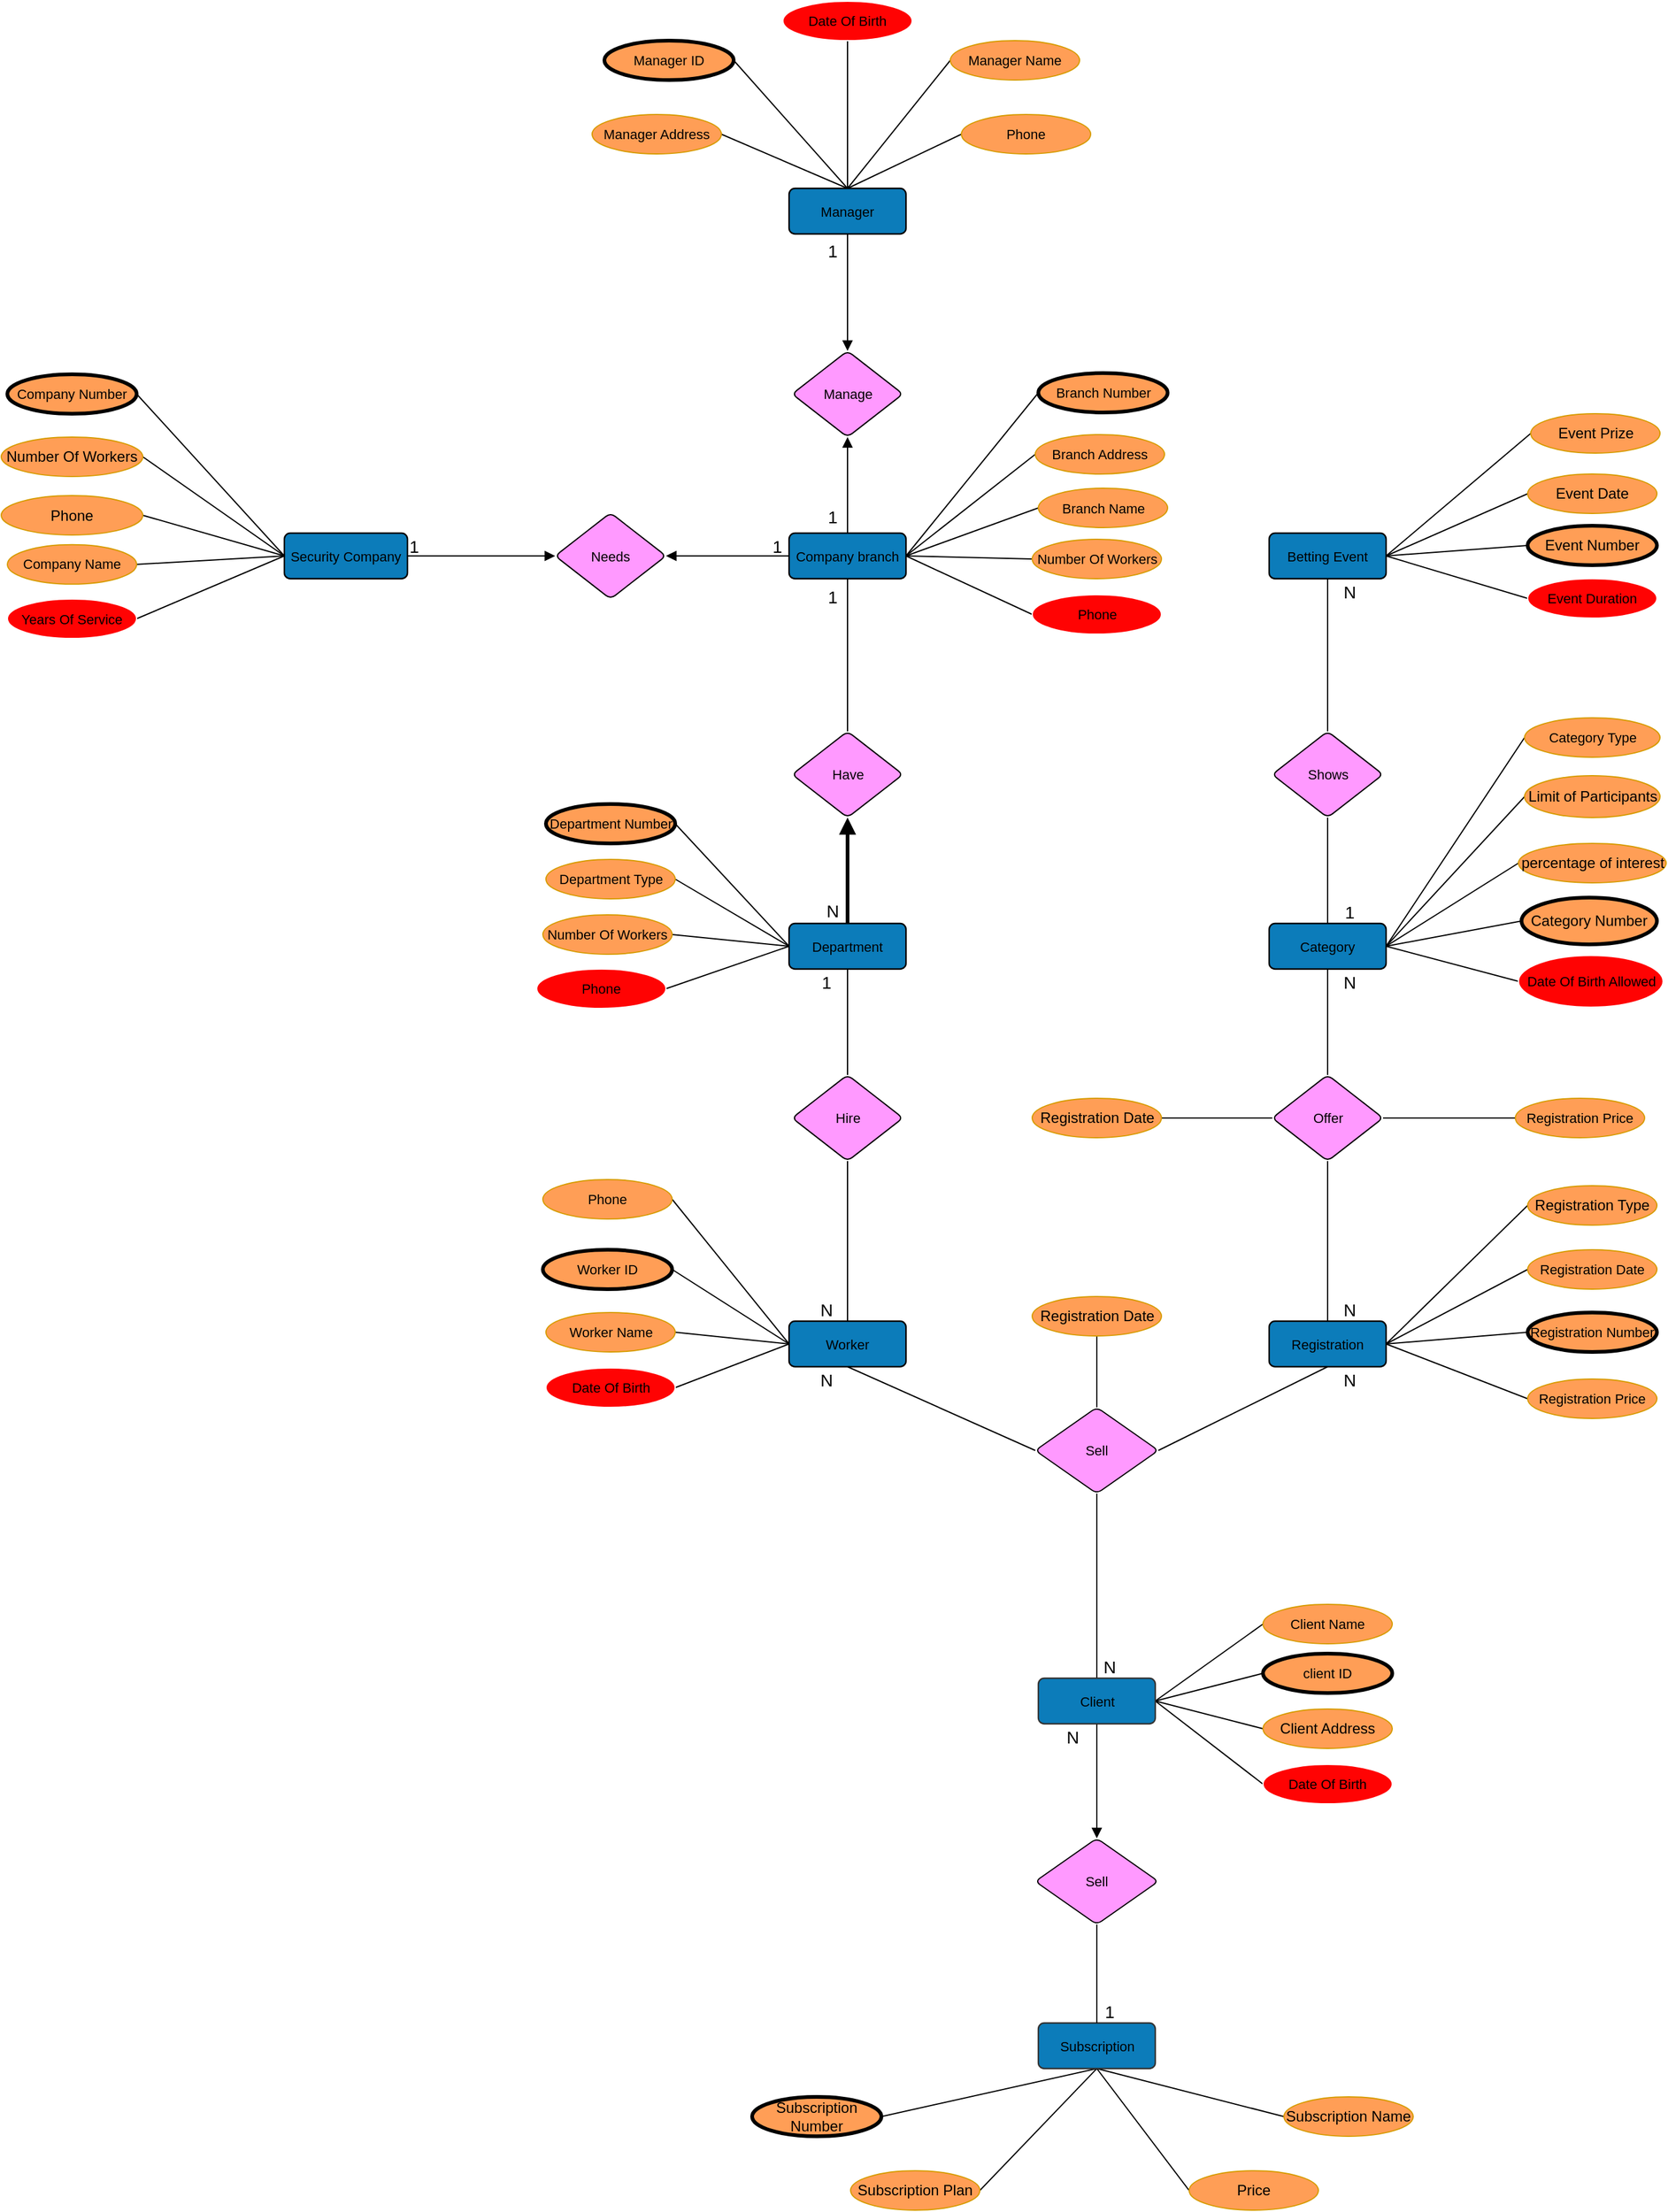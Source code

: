 <mxfile version="12.6.1" type="onedrive" pages="2"><diagram id="3EqM8URBF0bjcbkwc3-S" name="ERD Verified"><mxGraphModel dx="1140" dy="582" grid="1" gridSize="10" guides="1" tooltips="1" connect="1" arrows="1" fold="1" page="1" pageScale="1" pageWidth="2336" pageHeight="1654" math="0" shadow="0"><root><mxCell id="510Pg7kSSDtQ6S34pOm4-0"/><mxCell id="510Pg7kSSDtQ6S34pOm4-1" parent="510Pg7kSSDtQ6S34pOm4-0"/><mxCell id="L7-k4FxU-85w1kVrJbO--1" style="edgeStyle=orthogonalEdgeStyle;rounded=0;orthogonalLoop=1;jettySize=auto;html=1;endArrow=none;endFill=0;entryX=0.5;entryY=0;entryDx=0;entryDy=0;" parent="510Pg7kSSDtQ6S34pOm4-1" source="L7-k4FxU-85w1kVrJbO--0" target="MNVoMJiTYloZmuWweN-s-1" edge="1"><mxGeometry relative="1" as="geometry"><mxPoint x="1098" y="680" as="targetPoint"/></mxGeometry></mxCell><mxCell id="t_DUgiqBU4dK6r5uYu_c-3" style="edgeStyle=none;rounded=0;orthogonalLoop=1;jettySize=auto;html=1;exitX=1;exitY=0.5;exitDx=0;exitDy=0;entryX=0;entryY=0.5;entryDx=0;entryDy=0;endArrow=none;endFill=0;" parent="510Pg7kSSDtQ6S34pOm4-1" source="L7-k4FxU-85w1kVrJbO--0" target="evfl2ZBXklOX-rQqQ3-G-1" edge="1"><mxGeometry relative="1" as="geometry"/></mxCell><mxCell id="t_DUgiqBU4dK6r5uYu_c-5" style="edgeStyle=none;rounded=0;orthogonalLoop=1;jettySize=auto;html=1;exitX=1;exitY=0.5;exitDx=0;exitDy=0;entryX=0;entryY=0.5;entryDx=0;entryDy=0;endArrow=none;endFill=0;" parent="510Pg7kSSDtQ6S34pOm4-1" source="L7-k4FxU-85w1kVrJbO--0" target="5ZqKDPmhulKzO2gjYBUy-1" edge="1"><mxGeometry relative="1" as="geometry"/></mxCell><mxCell id="t_DUgiqBU4dK6r5uYu_c-6" style="edgeStyle=none;rounded=0;orthogonalLoop=1;jettySize=auto;html=1;exitX=1;exitY=0.5;exitDx=0;exitDy=0;entryX=0;entryY=0.5;entryDx=0;entryDy=0;endArrow=none;endFill=0;" parent="510Pg7kSSDtQ6S34pOm4-1" source="L7-k4FxU-85w1kVrJbO--0" target="b9Xzuh-xtz3H-A88M-QN-0" edge="1"><mxGeometry relative="1" as="geometry"/></mxCell><mxCell id="MNVoMJiTYloZmuWweN-s-17" style="edgeStyle=none;rounded=0;orthogonalLoop=1;jettySize=auto;html=1;exitX=0.5;exitY=0;exitDx=0;exitDy=0;entryX=0.5;entryY=1;entryDx=0;entryDy=0;endArrow=block;endFill=1;" parent="510Pg7kSSDtQ6S34pOm4-1" source="L7-k4FxU-85w1kVrJbO--0" target="MNVoMJiTYloZmuWweN-s-16" edge="1"><mxGeometry relative="1" as="geometry"/></mxCell><mxCell id="F5Q9KnRjfXISMwY6eW-X-15" style="edgeStyle=none;rounded=0;orthogonalLoop=1;jettySize=auto;html=1;endArrow=block;endFill=1;entryX=1;entryY=0.5;entryDx=0;entryDy=0;startArrow=none;startFill=0;" parent="510Pg7kSSDtQ6S34pOm4-1" source="L7-k4FxU-85w1kVrJbO--0" target="F5Q9KnRjfXISMwY6eW-X-16" edge="1"><mxGeometry relative="1" as="geometry"><mxPoint x="920" y="599" as="targetPoint"/></mxGeometry></mxCell><mxCell id="9yDmSoRrPWdkQOf2yO-J-3" style="rounded=0;orthogonalLoop=1;jettySize=auto;html=1;exitX=1;exitY=0.5;exitDx=0;exitDy=0;entryX=0;entryY=0.5;entryDx=0;entryDy=0;endArrow=none;endFill=0;" parent="510Pg7kSSDtQ6S34pOm4-1" source="L7-k4FxU-85w1kVrJbO--0" target="9yDmSoRrPWdkQOf2yO-J-2" edge="1"><mxGeometry relative="1" as="geometry"/></mxCell><mxCell id="yjytlolwMWvrxR2Wtux1-4" style="edgeStyle=none;rounded=0;orthogonalLoop=1;jettySize=auto;html=1;exitX=1;exitY=0.5;exitDx=0;exitDy=0;endArrow=none;endFill=0;entryX=0;entryY=0.5;entryDx=0;entryDy=0;" edge="1" parent="510Pg7kSSDtQ6S34pOm4-1" source="L7-k4FxU-85w1kVrJbO--0" target="yjytlolwMWvrxR2Wtux1-5"><mxGeometry relative="1" as="geometry"><mxPoint x="1260" y="680" as="targetPoint"/></mxGeometry></mxCell><mxCell id="L7-k4FxU-85w1kVrJbO--0" value="Company branch" style="html=1;whiteSpace=wrap;;fontSize=11;fontColor=#000000;spacing=5;strokeOpacity=100;fillOpacity=100;rounded=1;absoluteArcSize=1;arcSize=9.6;fillColor=#0c7cba;strokeWidth=1.2;" parent="510Pg7kSSDtQ6S34pOm4-1" vertex="1"><mxGeometry x="1050" y="580" width="95" height="37" as="geometry"/></mxCell><mxCell id="ENlTtRMsdKLE3LejCprq-1" style="edgeStyle=orthogonalEdgeStyle;rounded=0;orthogonalLoop=1;jettySize=auto;html=1;endArrow=none;endFill=0;entryX=0.5;entryY=0;entryDx=0;entryDy=0;exitX=0.5;exitY=1;exitDx=0;exitDy=0;strokeWidth=1;" parent="510Pg7kSSDtQ6S34pOm4-1" source="MNVoMJiTYloZmuWweN-s-4" target="AhWJizLuqR21rCJp6oMp-0" edge="1"><mxGeometry relative="1" as="geometry"><mxPoint x="1097.5" y="1040" as="targetPoint"/><mxPoint x="1098" y="1130" as="sourcePoint"/></mxGeometry></mxCell><mxCell id="HLbQjKe5as0wao-IzCgk-4" style="edgeStyle=none;rounded=0;orthogonalLoop=1;jettySize=auto;html=1;exitX=0;exitY=0.5;exitDx=0;exitDy=0;entryX=1;entryY=0.5;entryDx=0;entryDy=0;endArrow=none;endFill=0;" parent="510Pg7kSSDtQ6S34pOm4-1" source="ENlTtRMsdKLE3LejCprq-0" target="HLbQjKe5as0wao-IzCgk-0" edge="1"><mxGeometry relative="1" as="geometry"/></mxCell><mxCell id="HLbQjKe5as0wao-IzCgk-5" style="edgeStyle=none;rounded=0;orthogonalLoop=1;jettySize=auto;html=1;entryX=1;entryY=0.5;entryDx=0;entryDy=0;endArrow=none;endFill=0;exitX=0;exitY=0.5;exitDx=0;exitDy=0;" parent="510Pg7kSSDtQ6S34pOm4-1" source="ENlTtRMsdKLE3LejCprq-0" target="HLbQjKe5as0wao-IzCgk-1" edge="1"><mxGeometry relative="1" as="geometry"/></mxCell><mxCell id="HLbQjKe5as0wao-IzCgk-6" style="edgeStyle=none;rounded=0;orthogonalLoop=1;jettySize=auto;html=1;entryX=1;entryY=0.5;entryDx=0;entryDy=0;endArrow=none;endFill=0;exitX=0;exitY=0.5;exitDx=0;exitDy=0;" parent="510Pg7kSSDtQ6S34pOm4-1" source="ENlTtRMsdKLE3LejCprq-0" target="HLbQjKe5as0wao-IzCgk-2" edge="1"><mxGeometry relative="1" as="geometry"/></mxCell><mxCell id="MNVoMJiTYloZmuWweN-s-3" style="edgeStyle=none;rounded=0;orthogonalLoop=1;jettySize=auto;html=1;entryX=0.5;entryY=1;entryDx=0;entryDy=0;endArrow=block;endFill=1;startArrow=none;startFill=0;strokeWidth=3;" parent="510Pg7kSSDtQ6S34pOm4-1" source="ENlTtRMsdKLE3LejCprq-0" target="MNVoMJiTYloZmuWweN-s-1" edge="1"><mxGeometry relative="1" as="geometry"/></mxCell><mxCell id="MNVoMJiTYloZmuWweN-s-5" style="edgeStyle=orthogonalEdgeStyle;rounded=0;orthogonalLoop=1;jettySize=auto;html=1;entryX=0.5;entryY=0;entryDx=0;entryDy=0;endArrow=none;endFill=0;strokeWidth=1;" parent="510Pg7kSSDtQ6S34pOm4-1" source="ENlTtRMsdKLE3LejCprq-0" target="MNVoMJiTYloZmuWweN-s-4" edge="1"><mxGeometry relative="1" as="geometry"/></mxCell><mxCell id="yjytlolwMWvrxR2Wtux1-6" style="edgeStyle=none;rounded=0;orthogonalLoop=1;jettySize=auto;html=1;exitX=0;exitY=0.5;exitDx=0;exitDy=0;endArrow=none;endFill=0;entryX=1;entryY=0.5;entryDx=0;entryDy=0;" edge="1" parent="510Pg7kSSDtQ6S34pOm4-1" source="ENlTtRMsdKLE3LejCprq-0" target="yjytlolwMWvrxR2Wtux1-7"><mxGeometry relative="1" as="geometry"><mxPoint x="960" y="940" as="targetPoint"/></mxGeometry></mxCell><mxCell id="ENlTtRMsdKLE3LejCprq-0" value="Department" style="html=1;whiteSpace=wrap;;fontSize=11;fontColor=#000000;spacing=5;strokeOpacity=100;fillOpacity=100;rounded=1;absoluteArcSize=1;arcSize=9.6;fillColor=#0c7cba;strokeWidth=1.2;" parent="510Pg7kSSDtQ6S34pOm4-1" vertex="1"><mxGeometry x="1050" y="897" width="95" height="37" as="geometry"/></mxCell><mxCell id="wQ7KzZACfZoUZc_r7zCY-1" style="rounded=0;orthogonalLoop=1;jettySize=auto;html=1;exitX=0.5;exitY=1;exitDx=0;exitDy=0;endArrow=none;endFill=0;entryX=0;entryY=0.5;entryDx=0;entryDy=0;" parent="510Pg7kSSDtQ6S34pOm4-1" source="AhWJizLuqR21rCJp6oMp-0" target="2lXwEblOxDRrMSCXC2bD-0" edge="1"><mxGeometry relative="1" as="geometry"><mxPoint x="1210" y="1320" as="targetPoint"/></mxGeometry></mxCell><mxCell id="z3LLSXrsyNjcBSHaZ5Ax-5" style="edgeStyle=none;rounded=0;orthogonalLoop=1;jettySize=auto;html=1;endArrow=none;endFill=0;entryX=1;entryY=0.5;entryDx=0;entryDy=0;exitX=0;exitY=0.5;exitDx=0;exitDy=0;" parent="510Pg7kSSDtQ6S34pOm4-1" source="AhWJizLuqR21rCJp6oMp-0" target="z3LLSXrsyNjcBSHaZ5Ax-3" edge="1"><mxGeometry relative="1" as="geometry"><mxPoint x="950" y="1121" as="targetPoint"/></mxGeometry></mxCell><mxCell id="z3LLSXrsyNjcBSHaZ5Ax-7" style="edgeStyle=none;rounded=0;orthogonalLoop=1;jettySize=auto;html=1;entryX=1;entryY=0.5;entryDx=0;entryDy=0;endArrow=none;endFill=0;exitX=0;exitY=0.5;exitDx=0;exitDy=0;" parent="510Pg7kSSDtQ6S34pOm4-1" source="AhWJizLuqR21rCJp6oMp-0" target="z3LLSXrsyNjcBSHaZ5Ax-1" edge="1"><mxGeometry relative="1" as="geometry"/></mxCell><mxCell id="z3LLSXrsyNjcBSHaZ5Ax-9" style="edgeStyle=none;rounded=0;orthogonalLoop=1;jettySize=auto;html=1;entryX=1;entryY=0.5;entryDx=0;entryDy=0;endArrow=none;endFill=0;exitX=0;exitY=0.5;exitDx=0;exitDy=0;" parent="510Pg7kSSDtQ6S34pOm4-1" source="AhWJizLuqR21rCJp6oMp-0" target="z3LLSXrsyNjcBSHaZ5Ax-2" edge="1"><mxGeometry relative="1" as="geometry"/></mxCell><mxCell id="yjytlolwMWvrxR2Wtux1-9" style="edgeStyle=none;rounded=0;orthogonalLoop=1;jettySize=auto;html=1;exitX=0;exitY=0.5;exitDx=0;exitDy=0;entryX=1;entryY=0.5;entryDx=0;entryDy=0;endArrow=none;endFill=0;" edge="1" parent="510Pg7kSSDtQ6S34pOm4-1" source="AhWJizLuqR21rCJp6oMp-0" target="yjytlolwMWvrxR2Wtux1-8"><mxGeometry relative="1" as="geometry"/></mxCell><mxCell id="AhWJizLuqR21rCJp6oMp-0" value="Worker" style="html=1;whiteSpace=wrap;;fontSize=11;fontColor=#000000;spacing=5;strokeOpacity=100;fillOpacity=100;rounded=1;absoluteArcSize=1;arcSize=9.6;fillColor=#0c7cba;strokeWidth=1.2;" parent="510Pg7kSSDtQ6S34pOm4-1" vertex="1"><mxGeometry x="1050" y="1220" width="95" height="37" as="geometry"/></mxCell><mxCell id="2lXwEblOxDRrMSCXC2bD-1" style="edgeStyle=none;rounded=0;orthogonalLoop=1;jettySize=auto;html=1;entryX=1;entryY=0.5;entryDx=0;entryDy=0;endArrow=none;endFill=0;exitX=0.5;exitY=1;exitDx=0;exitDy=0;" parent="510Pg7kSSDtQ6S34pOm4-1" source="wQ7KzZACfZoUZc_r7zCY-0" target="2lXwEblOxDRrMSCXC2bD-0" edge="1"><mxGeometry relative="1" as="geometry"/></mxCell><mxCell id="F7390RgzYjM9-wJbU2b--3" style="edgeStyle=none;rounded=0;orthogonalLoop=1;jettySize=auto;html=1;entryX=0;entryY=0.5;entryDx=0;entryDy=0;endArrow=none;endFill=0;exitX=1;exitY=0.5;exitDx=0;exitDy=0;" parent="510Pg7kSSDtQ6S34pOm4-1" source="wQ7KzZACfZoUZc_r7zCY-0" target="F7390RgzYjM9-wJbU2b--0" edge="1"><mxGeometry relative="1" as="geometry"/></mxCell><mxCell id="-cEB9LyUtZ7uH82RElua-2" style="edgeStyle=none;rounded=0;orthogonalLoop=1;jettySize=auto;html=1;entryX=0;entryY=0.5;entryDx=0;entryDy=0;endArrow=none;endFill=0;exitX=1;exitY=0.5;exitDx=0;exitDy=0;" parent="510Pg7kSSDtQ6S34pOm4-1" source="wQ7KzZACfZoUZc_r7zCY-0" target="-cEB9LyUtZ7uH82RElua-1" edge="1"><mxGeometry relative="1" as="geometry"/></mxCell><mxCell id="-cEB9LyUtZ7uH82RElua-3" style="edgeStyle=none;rounded=0;orthogonalLoop=1;jettySize=auto;html=1;entryX=0;entryY=0.5;entryDx=0;entryDy=0;endArrow=none;endFill=0;exitX=1;exitY=0.5;exitDx=0;exitDy=0;" parent="510Pg7kSSDtQ6S34pOm4-1" source="wQ7KzZACfZoUZc_r7zCY-0" target="-cEB9LyUtZ7uH82RElua-0" edge="1"><mxGeometry relative="1" as="geometry"/></mxCell><mxCell id="XyzUT4Lb1AYXBVSkNzMW-0" style="edgeStyle=orthogonalEdgeStyle;rounded=0;orthogonalLoop=1;jettySize=auto;html=1;exitX=0.5;exitY=0;exitDx=0;exitDy=0;endArrow=none;endFill=0;entryX=0.5;entryY=1;entryDx=0;entryDy=0;" parent="510Pg7kSSDtQ6S34pOm4-1" source="wQ7KzZACfZoUZc_r7zCY-0" target="F5Q9KnRjfXISMwY6eW-X-28" edge="1"><mxGeometry relative="1" as="geometry"><mxPoint x="1498" y="1100" as="targetPoint"/></mxGeometry></mxCell><mxCell id="F5Q9KnRjfXISMwY6eW-X-31" value="" style="edgeStyle=orthogonalEdgeStyle;rounded=0;orthogonalLoop=1;jettySize=auto;html=1;endArrow=none;endFill=0;" parent="510Pg7kSSDtQ6S34pOm4-1" source="wQ7KzZACfZoUZc_r7zCY-0" target="F5Q9KnRjfXISMwY6eW-X-28" edge="1"><mxGeometry relative="1" as="geometry"/></mxCell><mxCell id="BXQY9O2-Y9dto02mvI-g-1" style="edgeStyle=none;rounded=0;orthogonalLoop=1;jettySize=auto;html=1;exitX=1;exitY=0.5;exitDx=0;exitDy=0;entryX=0;entryY=0.5;entryDx=0;entryDy=0;startArrow=none;startFill=0;endArrow=none;endFill=0;strokeWidth=1;" parent="510Pg7kSSDtQ6S34pOm4-1" source="wQ7KzZACfZoUZc_r7zCY-0" target="BXQY9O2-Y9dto02mvI-g-0" edge="1"><mxGeometry relative="1" as="geometry"/></mxCell><mxCell id="wQ7KzZACfZoUZc_r7zCY-0" value="Registration" style="html=1;whiteSpace=wrap;;fontSize=11;fontColor=#000000;spacing=5;strokeOpacity=100;fillOpacity=100;rounded=1;absoluteArcSize=1;arcSize=9.6;fillColor=#0c7cba;strokeWidth=1.2;" parent="510Pg7kSSDtQ6S34pOm4-1" vertex="1"><mxGeometry x="1440" y="1220" width="95" height="37" as="geometry"/></mxCell><mxCell id="mCmvJ7oPTY2VhNq1mtTv-1" style="edgeStyle=orthogonalEdgeStyle;rounded=0;orthogonalLoop=1;jettySize=auto;html=1;exitX=0.5;exitY=1;exitDx=0;exitDy=0;endArrow=none;endFill=0;" parent="510Pg7kSSDtQ6S34pOm4-1" source="2lXwEblOxDRrMSCXC2bD-0" target="mCmvJ7oPTY2VhNq1mtTv-0" edge="1"><mxGeometry relative="1" as="geometry"/></mxCell><mxCell id="Mh6QCbwcmFj7LSW4dlSk-1" style="edgeStyle=orthogonalEdgeStyle;rounded=0;orthogonalLoop=1;jettySize=auto;html=1;exitX=0.5;exitY=0;exitDx=0;exitDy=0;entryX=0.5;entryY=1;entryDx=0;entryDy=0;endArrow=none;endFill=0;" parent="510Pg7kSSDtQ6S34pOm4-1" source="2lXwEblOxDRrMSCXC2bD-0" target="Mh6QCbwcmFj7LSW4dlSk-0" edge="1"><mxGeometry relative="1" as="geometry"/></mxCell><mxCell id="2lXwEblOxDRrMSCXC2bD-0" value="Sell" style="html=1;whiteSpace=wrap;rhombus;fontSize=11;spacing=5;strokeColor=#000000;strokeOpacity=100;rounded=1;absoluteArcSize=1;arcSize=9.6;strokeWidth=1;fillColor=#FF99FF;" parent="510Pg7kSSDtQ6S34pOm4-1" vertex="1"><mxGeometry x="1250" y="1290" width="100" height="70" as="geometry"/></mxCell><mxCell id="LsBYlhX_TMZ1UOlWg1TP-1" style="edgeStyle=none;rounded=0;orthogonalLoop=1;jettySize=auto;html=1;exitX=1;exitY=0.5;exitDx=0;exitDy=0;entryX=0;entryY=0.5;entryDx=0;entryDy=0;endArrow=none;endFill=0;" parent="510Pg7kSSDtQ6S34pOm4-1" source="mCmvJ7oPTY2VhNq1mtTv-0" target="CW7uDfP4f7bIAn-6pcSk-0" edge="1"><mxGeometry relative="1" as="geometry"/></mxCell><mxCell id="LsBYlhX_TMZ1UOlWg1TP-2" style="edgeStyle=none;rounded=0;orthogonalLoop=1;jettySize=auto;html=1;entryX=0;entryY=0.5;entryDx=0;entryDy=0;endArrow=none;endFill=0;exitX=1;exitY=0.5;exitDx=0;exitDy=0;" parent="510Pg7kSSDtQ6S34pOm4-1" source="mCmvJ7oPTY2VhNq1mtTv-0" target="vU_c3iKfMZd2oJqr2tbs-0" edge="1"><mxGeometry relative="1" as="geometry"/></mxCell><mxCell id="LsBYlhX_TMZ1UOlWg1TP-3" style="edgeStyle=none;rounded=0;orthogonalLoop=1;jettySize=auto;html=1;exitX=1;exitY=0.5;exitDx=0;exitDy=0;entryX=0;entryY=0.5;entryDx=0;entryDy=0;endArrow=none;endFill=0;" parent="510Pg7kSSDtQ6S34pOm4-1" source="mCmvJ7oPTY2VhNq1mtTv-0" target="-yetL-JFYjg2Jfof6ma--0" edge="1"><mxGeometry relative="1" as="geometry"/></mxCell><mxCell id="F5Q9KnRjfXISMwY6eW-X-47" style="edgeStyle=orthogonalEdgeStyle;rounded=0;orthogonalLoop=1;jettySize=auto;html=1;exitX=0.5;exitY=1;exitDx=0;exitDy=0;endArrow=block;endFill=1;entryX=0.5;entryY=0;entryDx=0;entryDy=0;startArrow=none;startFill=0;" parent="510Pg7kSSDtQ6S34pOm4-1" source="mCmvJ7oPTY2VhNq1mtTv-0" target="F5Q9KnRjfXISMwY6eW-X-48" edge="1"><mxGeometry relative="1" as="geometry"><mxPoint x="1300.059" y="1630" as="targetPoint"/></mxGeometry></mxCell><mxCell id="yjytlolwMWvrxR2Wtux1-12" style="edgeStyle=none;rounded=0;orthogonalLoop=1;jettySize=auto;html=1;exitX=1;exitY=0.5;exitDx=0;exitDy=0;entryX=0;entryY=0.5;entryDx=0;entryDy=0;endArrow=none;endFill=0;" edge="1" parent="510Pg7kSSDtQ6S34pOm4-1" source="mCmvJ7oPTY2VhNq1mtTv-0" target="yjytlolwMWvrxR2Wtux1-10"><mxGeometry relative="1" as="geometry"/></mxCell><mxCell id="mCmvJ7oPTY2VhNq1mtTv-0" value="Client" style="html=1;whiteSpace=wrap;;fontSize=11;fontColor=#000000;spacing=5;strokeColor=#333333;strokeOpacity=100;fillOpacity=100;rounded=1;absoluteArcSize=1;arcSize=9.6;fillColor=#0c7cba;strokeWidth=1.2;" parent="510Pg7kSSDtQ6S34pOm4-1" vertex="1"><mxGeometry x="1252.5" y="1510" width="95" height="37" as="geometry"/></mxCell><mxCell id="evfl2ZBXklOX-rQqQ3-G-1" value="&lt;span style=&quot;font-size: 11px&quot;&gt;Branch Number&lt;/span&gt;" style="ellipse;whiteSpace=wrap;html=1;strokeWidth=3;fillColor=#FF9E56;strokeColor=#000000;" parent="510Pg7kSSDtQ6S34pOm4-1" vertex="1"><mxGeometry x="1252.5" y="450" width="105" height="32" as="geometry"/></mxCell><mxCell id="5ZqKDPmhulKzO2gjYBUy-1" value="&lt;span style=&quot;font-size: 11px ; white-space: normal&quot;&gt;Branch Address&lt;/span&gt;" style="ellipse;whiteSpace=wrap;html=1;strokeWidth=1;fillColor=#FF9E56;strokeColor=#D79B00;" parent="510Pg7kSSDtQ6S34pOm4-1" vertex="1"><mxGeometry x="1250" y="500" width="105" height="32" as="geometry"/></mxCell><mxCell id="b9Xzuh-xtz3H-A88M-QN-0" value="&lt;span style=&quot;font-size: 11px&quot;&gt;Branch Name&lt;/span&gt;" style="ellipse;whiteSpace=wrap;html=1;strokeWidth=1;fillColor=#FF9E56;strokeColor=#D79B00;" parent="510Pg7kSSDtQ6S34pOm4-1" vertex="1"><mxGeometry x="1252.5" y="543.5" width="105" height="32" as="geometry"/></mxCell><mxCell id="t_DUgiqBU4dK6r5uYu_c-2" style="edgeStyle=none;rounded=0;orthogonalLoop=1;jettySize=auto;html=1;exitX=1;exitY=0.5;exitDx=0;exitDy=0;endArrow=none;endFill=0;" parent="510Pg7kSSDtQ6S34pOm4-1" source="L7-k4FxU-85w1kVrJbO--0" target="L7-k4FxU-85w1kVrJbO--0" edge="1"><mxGeometry relative="1" as="geometry"/></mxCell><mxCell id="t_DUgiqBU4dK6r5uYu_c-4" style="edgeStyle=none;rounded=0;orthogonalLoop=1;jettySize=auto;html=1;exitX=0.5;exitY=1;exitDx=0;exitDy=0;endArrow=none;endFill=0;" parent="510Pg7kSSDtQ6S34pOm4-1" source="5ZqKDPmhulKzO2gjYBUy-1" target="5ZqKDPmhulKzO2gjYBUy-1" edge="1"><mxGeometry relative="1" as="geometry"/></mxCell><mxCell id="HLbQjKe5as0wao-IzCgk-0" value="&lt;span style=&quot;font-size: 11px ; white-space: normal&quot;&gt;Number Of Workers&lt;/span&gt;" style="ellipse;whiteSpace=wrap;html=1;strokeWidth=1;fillColor=#FF9E56;strokeColor=#D79B00;" parent="510Pg7kSSDtQ6S34pOm4-1" vertex="1"><mxGeometry x="850" y="890" width="105" height="32" as="geometry"/></mxCell><mxCell id="HLbQjKe5as0wao-IzCgk-1" value="&lt;span style=&quot;font-size: 11px&quot;&gt;Department Type&lt;/span&gt;" style="ellipse;whiteSpace=wrap;html=1;strokeWidth=1;fillColor=#FF9E56;strokeColor=#D79B00;" parent="510Pg7kSSDtQ6S34pOm4-1" vertex="1"><mxGeometry x="852.5" y="845" width="105" height="32" as="geometry"/></mxCell><mxCell id="HLbQjKe5as0wao-IzCgk-2" value="&lt;span style=&quot;font-size: 11px&quot;&gt;Department Number&lt;/span&gt;" style="ellipse;whiteSpace=wrap;html=1;strokeWidth=3;fillColor=#FF9E56;strokeColor=#000000;" parent="510Pg7kSSDtQ6S34pOm4-1" vertex="1"><mxGeometry x="852.5" y="800" width="105" height="32" as="geometry"/></mxCell><mxCell id="z3LLSXrsyNjcBSHaZ5Ax-1" value="&lt;span style=&quot;font-size: 11px&quot;&gt;Worker ID&lt;/span&gt;" style="ellipse;whiteSpace=wrap;html=1;strokeWidth=3;fillColor=#FF9E56;strokeColor=#000000;" parent="510Pg7kSSDtQ6S34pOm4-1" vertex="1"><mxGeometry x="850" y="1162" width="105" height="32" as="geometry"/></mxCell><mxCell id="z3LLSXrsyNjcBSHaZ5Ax-2" value="&lt;span style=&quot;font-size: 11px&quot;&gt;Worker Name&lt;/span&gt;" style="ellipse;whiteSpace=wrap;html=1;strokeWidth=1;fillColor=#FF9E56;strokeColor=#D79B00;" parent="510Pg7kSSDtQ6S34pOm4-1" vertex="1"><mxGeometry x="852.5" y="1213" width="105" height="32" as="geometry"/></mxCell><mxCell id="z3LLSXrsyNjcBSHaZ5Ax-3" value="&lt;span style=&quot;font-size: 11px&quot;&gt;Phone&lt;/span&gt;" style="ellipse;whiteSpace=wrap;html=1;strokeWidth=1;fillColor=#FF9E56;strokeColor=#D79B00;" parent="510Pg7kSSDtQ6S34pOm4-1" vertex="1"><mxGeometry x="850" y="1105" width="105" height="32" as="geometry"/></mxCell><mxCell id="z3LLSXrsyNjcBSHaZ5Ax-4" style="edgeStyle=none;rounded=0;orthogonalLoop=1;jettySize=auto;html=1;exitX=0.5;exitY=1;exitDx=0;exitDy=0;" parent="510Pg7kSSDtQ6S34pOm4-1" source="z3LLSXrsyNjcBSHaZ5Ax-2" target="z3LLSXrsyNjcBSHaZ5Ax-2" edge="1"><mxGeometry relative="1" as="geometry"/></mxCell><mxCell id="z3LLSXrsyNjcBSHaZ5Ax-6" style="edgeStyle=none;rounded=0;orthogonalLoop=1;jettySize=auto;html=1;exitX=1;exitY=1;exitDx=0;exitDy=0;endArrow=none;endFill=0;" parent="510Pg7kSSDtQ6S34pOm4-1" source="z3LLSXrsyNjcBSHaZ5Ax-3" target="z3LLSXrsyNjcBSHaZ5Ax-3" edge="1"><mxGeometry relative="1" as="geometry"/></mxCell><mxCell id="F7390RgzYjM9-wJbU2b--0" value="Registration Type" style="ellipse;whiteSpace=wrap;html=1;strokeWidth=1;fillColor=#FF9E56;strokeColor=#D79B00;" parent="510Pg7kSSDtQ6S34pOm4-1" vertex="1"><mxGeometry x="1650" y="1110" width="105" height="32" as="geometry"/></mxCell><mxCell id="-cEB9LyUtZ7uH82RElua-0" value="&lt;span style=&quot;font-size: 11px&quot;&gt;Registration Date&lt;/span&gt;" style="ellipse;whiteSpace=wrap;html=1;strokeWidth=1;fillColor=#FF9E56;strokeColor=#D79B00;" parent="510Pg7kSSDtQ6S34pOm4-1" vertex="1"><mxGeometry x="1650" y="1162" width="105" height="32" as="geometry"/></mxCell><mxCell id="-cEB9LyUtZ7uH82RElua-1" value="&lt;span style=&quot;font-size: 11px&quot;&gt;Registration Price&lt;/span&gt;" style="ellipse;whiteSpace=wrap;html=1;strokeWidth=1;fillColor=#FF9E56;strokeColor=#D79B00;" parent="510Pg7kSSDtQ6S34pOm4-1" vertex="1"><mxGeometry x="1650" y="1267" width="105" height="32" as="geometry"/></mxCell><mxCell id="vU_c3iKfMZd2oJqr2tbs-0" value="&lt;span style=&quot;font-size: 11px&quot;&gt;client ID&lt;/span&gt;" style="ellipse;whiteSpace=wrap;html=1;strokeWidth=3;fillColor=#FF9E56;strokeColor=#000000;" parent="510Pg7kSSDtQ6S34pOm4-1" vertex="1"><mxGeometry x="1435" y="1490" width="105" height="32" as="geometry"/></mxCell><mxCell id="CW7uDfP4f7bIAn-6pcSk-0" value="&lt;span style=&quot;font-size: 11px&quot;&gt;Client Name&lt;/span&gt;" style="ellipse;whiteSpace=wrap;html=1;strokeWidth=1;fillColor=#FF9E56;strokeColor=#D79B00;" parent="510Pg7kSSDtQ6S34pOm4-1" vertex="1"><mxGeometry x="1435" y="1450" width="105" height="32" as="geometry"/></mxCell><mxCell id="-yetL-JFYjg2Jfof6ma--0" value="Client Address" style="ellipse;whiteSpace=wrap;html=1;strokeWidth=1;fillColor=#FF9E56;strokeColor=#D79B00;" parent="510Pg7kSSDtQ6S34pOm4-1" vertex="1"><mxGeometry x="1435" y="1535" width="105" height="32" as="geometry"/></mxCell><mxCell id="nz7wMnupxPu9PQs84Ki3-2" style="edgeStyle=none;rounded=0;orthogonalLoop=1;jettySize=auto;html=1;exitX=1;exitY=0.5;exitDx=0;exitDy=0;endArrow=none;endFill=0;entryX=0;entryY=0.5;entryDx=0;entryDy=0;" parent="510Pg7kSSDtQ6S34pOm4-1" source="XyzUT4Lb1AYXBVSkNzMW-1" target="nz7wMnupxPu9PQs84Ki3-3" edge="1"><mxGeometry relative="1" as="geometry"><mxPoint x="1910" y="1110" as="targetPoint"/></mxGeometry></mxCell><mxCell id="YAJ3qn7G8D2FEb1tAG5n-0" style="edgeStyle=none;rounded=0;orthogonalLoop=1;jettySize=auto;html=1;exitX=1;exitY=0.5;exitDx=0;exitDy=0;entryX=0;entryY=0.5;entryDx=0;entryDy=0;endArrow=none;endFill=0;" parent="510Pg7kSSDtQ6S34pOm4-1" source="XyzUT4Lb1AYXBVSkNzMW-1" target="nz7wMnupxPu9PQs84Ki3-4" edge="1"><mxGeometry relative="1" as="geometry"/></mxCell><mxCell id="MNVoMJiTYloZmuWweN-s-12" style="edgeStyle=none;rounded=0;orthogonalLoop=1;jettySize=auto;html=1;exitX=1;exitY=0.5;exitDx=0;exitDy=0;entryX=0;entryY=0.5;entryDx=0;entryDy=0;endArrow=none;endFill=0;" parent="510Pg7kSSDtQ6S34pOm4-1" source="XyzUT4Lb1AYXBVSkNzMW-1" target="MNVoMJiTYloZmuWweN-s-8" edge="1"><mxGeometry relative="1" as="geometry"/></mxCell><mxCell id="MNVoMJiTYloZmuWweN-s-13" style="edgeStyle=none;rounded=0;orthogonalLoop=1;jettySize=auto;html=1;exitX=1;exitY=0.5;exitDx=0;exitDy=0;entryX=0;entryY=0.5;entryDx=0;entryDy=0;endArrow=none;endFill=0;" parent="510Pg7kSSDtQ6S34pOm4-1" source="XyzUT4Lb1AYXBVSkNzMW-1" target="MNVoMJiTYloZmuWweN-s-11" edge="1"><mxGeometry relative="1" as="geometry"/></mxCell><mxCell id="F5Q9KnRjfXISMwY6eW-X-34" style="edgeStyle=orthogonalEdgeStyle;rounded=0;orthogonalLoop=1;jettySize=auto;html=1;entryX=0.5;entryY=1;entryDx=0;entryDy=0;endArrow=none;endFill=0;" parent="510Pg7kSSDtQ6S34pOm4-1" source="XyzUT4Lb1AYXBVSkNzMW-1" target="MNVoMJiTYloZmuWweN-s-6" edge="1"><mxGeometry relative="1" as="geometry"/></mxCell><mxCell id="yjytlolwMWvrxR2Wtux1-16" style="edgeStyle=none;rounded=0;orthogonalLoop=1;jettySize=auto;html=1;exitX=1;exitY=0.5;exitDx=0;exitDy=0;entryX=0;entryY=0.5;entryDx=0;entryDy=0;endArrow=none;endFill=0;" edge="1" parent="510Pg7kSSDtQ6S34pOm4-1" source="XyzUT4Lb1AYXBVSkNzMW-1" target="yjytlolwMWvrxR2Wtux1-15"><mxGeometry relative="1" as="geometry"/></mxCell><mxCell id="XyzUT4Lb1AYXBVSkNzMW-1" value="Category" style="html=1;whiteSpace=wrap;;fontSize=11;fontColor=#000000;spacing=5;strokeOpacity=100;fillOpacity=100;rounded=1;absoluteArcSize=1;arcSize=9.6;fillColor=#0c7cba;strokeWidth=1.2;" parent="510Pg7kSSDtQ6S34pOm4-1" vertex="1"><mxGeometry x="1440" y="897" width="95" height="37" as="geometry"/></mxCell><mxCell id="F5Q9KnRjfXISMwY6eW-X-42" style="rounded=0;orthogonalLoop=1;jettySize=auto;html=1;exitX=1;exitY=0.5;exitDx=0;exitDy=0;entryX=0;entryY=0.5;entryDx=0;entryDy=0;endArrow=none;endFill=0;" parent="510Pg7kSSDtQ6S34pOm4-1" source="XyzUT4Lb1AYXBVSkNzMW-3" target="F5Q9KnRjfXISMwY6eW-X-39" edge="1"><mxGeometry relative="1" as="geometry"/></mxCell><mxCell id="F5Q9KnRjfXISMwY6eW-X-43" style="edgeStyle=none;rounded=0;orthogonalLoop=1;jettySize=auto;html=1;entryX=0;entryY=0.5;entryDx=0;entryDy=0;endArrow=none;endFill=0;exitX=1;exitY=0.5;exitDx=0;exitDy=0;" parent="510Pg7kSSDtQ6S34pOm4-1" source="XyzUT4Lb1AYXBVSkNzMW-3" target="F5Q9KnRjfXISMwY6eW-X-38" edge="1"><mxGeometry relative="1" as="geometry"/></mxCell><mxCell id="F5Q9KnRjfXISMwY6eW-X-44" style="edgeStyle=none;rounded=0;orthogonalLoop=1;jettySize=auto;html=1;exitX=1;exitY=0.5;exitDx=0;exitDy=0;entryX=0;entryY=0.5;entryDx=0;entryDy=0;endArrow=none;endFill=0;" parent="510Pg7kSSDtQ6S34pOm4-1" source="XyzUT4Lb1AYXBVSkNzMW-3" target="F5Q9KnRjfXISMwY6eW-X-37" edge="1"><mxGeometry relative="1" as="geometry"/></mxCell><mxCell id="yjytlolwMWvrxR2Wtux1-14" style="edgeStyle=none;rounded=0;orthogonalLoop=1;jettySize=auto;html=1;exitX=1;exitY=0.5;exitDx=0;exitDy=0;entryX=0;entryY=0.5;entryDx=0;entryDy=0;endArrow=none;endFill=0;" edge="1" parent="510Pg7kSSDtQ6S34pOm4-1" source="XyzUT4Lb1AYXBVSkNzMW-3" target="yjytlolwMWvrxR2Wtux1-13"><mxGeometry relative="1" as="geometry"/></mxCell><mxCell id="XyzUT4Lb1AYXBVSkNzMW-3" value="Betting Event" style="html=1;whiteSpace=wrap;;fontSize=11;fontColor=#000000;spacing=5;strokeOpacity=100;fillOpacity=100;rounded=1;absoluteArcSize=1;arcSize=9.6;fillColor=#0c7cba;strokeWidth=1.2;" parent="510Pg7kSSDtQ6S34pOm4-1" vertex="1"><mxGeometry x="1440" y="580" width="95" height="37" as="geometry"/></mxCell><mxCell id="nz7wMnupxPu9PQs84Ki3-3" value="&lt;span style=&quot;font-size: 11px&quot;&gt;Category Type&lt;/span&gt;" style="ellipse;whiteSpace=wrap;html=1;strokeWidth=1;fillColor=#FF9E56;strokeColor=#D79B00;" parent="510Pg7kSSDtQ6S34pOm4-1" vertex="1"><mxGeometry x="1647.5" y="730" width="110" height="32" as="geometry"/></mxCell><mxCell id="nz7wMnupxPu9PQs84Ki3-4" value="Limit of Participants" style="ellipse;whiteSpace=wrap;html=1;strokeWidth=1;fillColor=#FF9E56;strokeColor=#D79B00;" parent="510Pg7kSSDtQ6S34pOm4-1" vertex="1"><mxGeometry x="1647.5" y="777" width="110" height="34" as="geometry"/></mxCell><mxCell id="MNVoMJiTYloZmuWweN-s-0" style="edgeStyle=none;rounded=0;orthogonalLoop=1;jettySize=auto;html=1;exitX=0.5;exitY=1;exitDx=0;exitDy=0;endArrow=none;endFill=0;" parent="510Pg7kSSDtQ6S34pOm4-1" source="HLbQjKe5as0wao-IzCgk-2" target="HLbQjKe5as0wao-IzCgk-2" edge="1"><mxGeometry relative="1" as="geometry"/></mxCell><mxCell id="MNVoMJiTYloZmuWweN-s-1" value="Have" style="html=1;whiteSpace=wrap;rhombus;fontSize=11;spacing=5;strokeColor=#000000;strokeOpacity=100;rounded=1;absoluteArcSize=1;arcSize=9.6;strokeWidth=1;fillColor=#FF99FF;" parent="510Pg7kSSDtQ6S34pOm4-1" vertex="1"><mxGeometry x="1052.5" y="741" width="90" height="70" as="geometry"/></mxCell><mxCell id="MNVoMJiTYloZmuWweN-s-4" value="Hire" style="html=1;whiteSpace=wrap;rhombus;fontSize=11;spacing=5;strokeColor=#000000;strokeOpacity=100;rounded=1;absoluteArcSize=1;arcSize=9.6;strokeWidth=1;fillColor=#FF99FF;" parent="510Pg7kSSDtQ6S34pOm4-1" vertex="1"><mxGeometry x="1052.5" y="1020" width="90" height="70" as="geometry"/></mxCell><mxCell id="F5Q9KnRjfXISMwY6eW-X-35" style="edgeStyle=orthogonalEdgeStyle;rounded=0;orthogonalLoop=1;jettySize=auto;html=1;exitX=0.5;exitY=0;exitDx=0;exitDy=0;entryX=0.5;entryY=1;entryDx=0;entryDy=0;endArrow=none;endFill=0;" parent="510Pg7kSSDtQ6S34pOm4-1" source="MNVoMJiTYloZmuWweN-s-6" target="XyzUT4Lb1AYXBVSkNzMW-3" edge="1"><mxGeometry relative="1" as="geometry"/></mxCell><mxCell id="MNVoMJiTYloZmuWweN-s-6" value="Shows" style="html=1;whiteSpace=wrap;rhombus;fontSize=11;spacing=5;strokeColor=#000000;strokeOpacity=100;rounded=1;absoluteArcSize=1;arcSize=9.6;strokeWidth=1;fillColor=#FF99FF;" parent="510Pg7kSSDtQ6S34pOm4-1" vertex="1"><mxGeometry x="1442.5" y="741" width="90" height="70" as="geometry"/></mxCell><mxCell id="MNVoMJiTYloZmuWweN-s-8" value="percentage of interest" style="ellipse;whiteSpace=wrap;html=1;strokeWidth=1;fillColor=#FF9E56;strokeColor=#D79B00;" parent="510Pg7kSSDtQ6S34pOm4-1" vertex="1"><mxGeometry x="1642.5" y="832" width="120" height="32" as="geometry"/></mxCell><mxCell id="MNVoMJiTYloZmuWweN-s-11" value="Category Number" style="ellipse;whiteSpace=wrap;html=1;strokeWidth=3;fillColor=#FF9E56;strokeColor=#000000;" parent="510Pg7kSSDtQ6S34pOm4-1" vertex="1"><mxGeometry x="1645" y="876" width="110" height="38" as="geometry"/></mxCell><mxCell id="MNVoMJiTYloZmuWweN-s-18" style="edgeStyle=none;rounded=0;orthogonalLoop=1;jettySize=auto;html=1;exitX=0.5;exitY=1;exitDx=0;exitDy=0;entryX=0.5;entryY=0;entryDx=0;entryDy=0;endArrow=block;endFill=1;startArrow=none;startFill=0;" parent="510Pg7kSSDtQ6S34pOm4-1" source="MNVoMJiTYloZmuWweN-s-14" target="MNVoMJiTYloZmuWweN-s-16" edge="1"><mxGeometry relative="1" as="geometry"/></mxCell><mxCell id="F5Q9KnRjfXISMwY6eW-X-9" style="edgeStyle=none;rounded=0;orthogonalLoop=1;jettySize=auto;html=1;exitX=0.5;exitY=0;exitDx=0;exitDy=0;entryX=1;entryY=0.5;entryDx=0;entryDy=0;endArrow=none;endFill=0;" parent="510Pg7kSSDtQ6S34pOm4-1" source="MNVoMJiTYloZmuWweN-s-14" target="F5Q9KnRjfXISMwY6eW-X-8" edge="1"><mxGeometry relative="1" as="geometry"/></mxCell><mxCell id="F5Q9KnRjfXISMwY6eW-X-11" style="edgeStyle=none;rounded=0;orthogonalLoop=1;jettySize=auto;html=1;exitX=0.5;exitY=0;exitDx=0;exitDy=0;entryX=1;entryY=0.5;entryDx=0;entryDy=0;endArrow=none;endFill=0;" parent="510Pg7kSSDtQ6S34pOm4-1" source="MNVoMJiTYloZmuWweN-s-14" target="F5Q9KnRjfXISMwY6eW-X-6" edge="1"><mxGeometry relative="1" as="geometry"/></mxCell><mxCell id="F5Q9KnRjfXISMwY6eW-X-12" style="edgeStyle=none;rounded=0;orthogonalLoop=1;jettySize=auto;html=1;exitX=0.5;exitY=0;exitDx=0;exitDy=0;entryX=0;entryY=0.5;entryDx=0;entryDy=0;endArrow=none;endFill=0;" parent="510Pg7kSSDtQ6S34pOm4-1" source="MNVoMJiTYloZmuWweN-s-14" target="F5Q9KnRjfXISMwY6eW-X-5" edge="1"><mxGeometry relative="1" as="geometry"/></mxCell><mxCell id="F5Q9KnRjfXISMwY6eW-X-13" style="edgeStyle=none;rounded=0;orthogonalLoop=1;jettySize=auto;html=1;exitX=0.5;exitY=0;exitDx=0;exitDy=0;entryX=0;entryY=0.5;entryDx=0;entryDy=0;endArrow=none;endFill=0;" parent="510Pg7kSSDtQ6S34pOm4-1" source="MNVoMJiTYloZmuWweN-s-14" target="F5Q9KnRjfXISMwY6eW-X-7" edge="1"><mxGeometry relative="1" as="geometry"/></mxCell><mxCell id="yjytlolwMWvrxR2Wtux1-0" style="edgeStyle=orthogonalEdgeStyle;rounded=0;orthogonalLoop=1;jettySize=auto;html=1;exitX=0.5;exitY=0;exitDx=0;exitDy=0;endArrow=none;endFill=0;entryX=0.5;entryY=1;entryDx=0;entryDy=0;" edge="1" parent="510Pg7kSSDtQ6S34pOm4-1" source="MNVoMJiTYloZmuWweN-s-14" target="yjytlolwMWvrxR2Wtux1-1"><mxGeometry relative="1" as="geometry"><mxPoint x="1098" y="190" as="targetPoint"/></mxGeometry></mxCell><mxCell id="MNVoMJiTYloZmuWweN-s-14" value="Manager" style="html=1;whiteSpace=wrap;;fontSize=11;fontColor=#000000;spacing=5;strokeOpacity=100;fillOpacity=100;rounded=1;absoluteArcSize=1;arcSize=9.6;fillColor=#0c7cba;strokeWidth=1.2;" parent="510Pg7kSSDtQ6S34pOm4-1" vertex="1"><mxGeometry x="1050" y="300" width="95" height="37" as="geometry"/></mxCell><mxCell id="MNVoMJiTYloZmuWweN-s-16" value="Manage" style="html=1;whiteSpace=wrap;rhombus;fontSize=11;spacing=5;strokeColor=#000000;strokeOpacity=100;rounded=1;absoluteArcSize=1;arcSize=9.6;strokeWidth=1;fillColor=#FF99FF;" parent="510Pg7kSSDtQ6S34pOm4-1" vertex="1"><mxGeometry x="1052.5" y="432" width="90" height="70" as="geometry"/></mxCell><mxCell id="F5Q9KnRjfXISMwY6eW-X-5" value="&lt;span style=&quot;font-size: 11px&quot;&gt;Manager Name&lt;/span&gt;" style="ellipse;whiteSpace=wrap;html=1;strokeWidth=1;fillColor=#FF9E56;strokeColor=#D79B00;" parent="510Pg7kSSDtQ6S34pOm4-1" vertex="1"><mxGeometry x="1181" y="180" width="105" height="32" as="geometry"/></mxCell><mxCell id="F5Q9KnRjfXISMwY6eW-X-6" value="&lt;span style=&quot;font-size: 11px ; white-space: normal&quot;&gt;Manager Address&lt;/span&gt;" style="ellipse;whiteSpace=wrap;html=1;strokeWidth=1;fillColor=#FF9E56;strokeColor=#D79B00;" parent="510Pg7kSSDtQ6S34pOm4-1" vertex="1"><mxGeometry x="890" y="240" width="105" height="32" as="geometry"/></mxCell><mxCell id="F5Q9KnRjfXISMwY6eW-X-7" value="&lt;span style=&quot;font-size: 11px&quot;&gt;Phone&lt;/span&gt;" style="ellipse;whiteSpace=wrap;html=1;strokeWidth=1;fillColor=#FF9E56;strokeColor=#D79B00;" parent="510Pg7kSSDtQ6S34pOm4-1" vertex="1"><mxGeometry x="1190" y="240" width="105" height="32" as="geometry"/></mxCell><mxCell id="F5Q9KnRjfXISMwY6eW-X-8" value="&lt;span style=&quot;font-size: 11px&quot;&gt;Manager ID&lt;/span&gt;" style="ellipse;whiteSpace=wrap;html=1;strokeWidth=3;fillColor=#FF9E56;strokeColor=#000000;" parent="510Pg7kSSDtQ6S34pOm4-1" vertex="1"><mxGeometry x="900" y="180" width="105" height="32" as="geometry"/></mxCell><mxCell id="F5Q9KnRjfXISMwY6eW-X-10" style="edgeStyle=none;rounded=0;orthogonalLoop=1;jettySize=auto;html=1;exitX=0;exitY=0.5;exitDx=0;exitDy=0;endArrow=none;endFill=0;" parent="510Pg7kSSDtQ6S34pOm4-1" source="MNVoMJiTYloZmuWweN-s-14" target="MNVoMJiTYloZmuWweN-s-14" edge="1"><mxGeometry relative="1" as="geometry"/></mxCell><mxCell id="F5Q9KnRjfXISMwY6eW-X-18" style="edgeStyle=none;rounded=0;orthogonalLoop=1;jettySize=auto;html=1;entryX=1;entryY=0.5;entryDx=0;entryDy=0;endArrow=none;endFill=0;startArrow=block;startFill=1;" parent="510Pg7kSSDtQ6S34pOm4-1" source="F5Q9KnRjfXISMwY6eW-X-16" target="F5Q9KnRjfXISMwY6eW-X-17" edge="1"><mxGeometry relative="1" as="geometry"/></mxCell><mxCell id="F5Q9KnRjfXISMwY6eW-X-16" value="Needs" style="html=1;whiteSpace=wrap;rhombus;fontSize=11;spacing=5;strokeColor=#000000;strokeOpacity=100;rounded=1;absoluteArcSize=1;arcSize=9.6;strokeWidth=1;fillColor=#FF99FF;" parent="510Pg7kSSDtQ6S34pOm4-1" vertex="1"><mxGeometry x="860" y="563.5" width="90" height="70" as="geometry"/></mxCell><mxCell id="F5Q9KnRjfXISMwY6eW-X-24" style="edgeStyle=none;rounded=0;orthogonalLoop=1;jettySize=auto;html=1;entryX=1;entryY=0.5;entryDx=0;entryDy=0;endArrow=none;endFill=0;exitX=0;exitY=0.5;exitDx=0;exitDy=0;" parent="510Pg7kSSDtQ6S34pOm4-1" source="F5Q9KnRjfXISMwY6eW-X-17" target="F5Q9KnRjfXISMwY6eW-X-22" edge="1"><mxGeometry relative="1" as="geometry"/></mxCell><mxCell id="F5Q9KnRjfXISMwY6eW-X-25" style="edgeStyle=none;rounded=0;orthogonalLoop=1;jettySize=auto;html=1;entryX=1;entryY=0.5;entryDx=0;entryDy=0;endArrow=none;endFill=0;exitX=0;exitY=0.5;exitDx=0;exitDy=0;" parent="510Pg7kSSDtQ6S34pOm4-1" source="F5Q9KnRjfXISMwY6eW-X-17" target="F5Q9KnRjfXISMwY6eW-X-21" edge="1"><mxGeometry relative="1" as="geometry"/></mxCell><mxCell id="F5Q9KnRjfXISMwY6eW-X-27" style="edgeStyle=none;rounded=0;orthogonalLoop=1;jettySize=auto;html=1;exitX=0;exitY=0.5;exitDx=0;exitDy=0;entryX=1;entryY=0.5;entryDx=0;entryDy=0;endArrow=none;endFill=0;" parent="510Pg7kSSDtQ6S34pOm4-1" source="F5Q9KnRjfXISMwY6eW-X-17" target="F5Q9KnRjfXISMwY6eW-X-19" edge="1"><mxGeometry relative="1" as="geometry"/></mxCell><mxCell id="9yDmSoRrPWdkQOf2yO-J-5" style="edgeStyle=none;rounded=0;orthogonalLoop=1;jettySize=auto;html=1;exitX=0;exitY=0.5;exitDx=0;exitDy=0;entryX=1;entryY=0.5;entryDx=0;entryDy=0;endArrow=none;endFill=0;" parent="510Pg7kSSDtQ6S34pOm4-1" source="F5Q9KnRjfXISMwY6eW-X-17" target="9yDmSoRrPWdkQOf2yO-J-4" edge="1"><mxGeometry relative="1" as="geometry"/></mxCell><mxCell id="yjytlolwMWvrxR2Wtux1-2" style="rounded=0;orthogonalLoop=1;jettySize=auto;html=1;exitX=0;exitY=0.5;exitDx=0;exitDy=0;endArrow=none;endFill=0;entryX=1;entryY=0.5;entryDx=0;entryDy=0;" edge="1" parent="510Pg7kSSDtQ6S34pOm4-1" source="F5Q9KnRjfXISMwY6eW-X-17" target="yjytlolwMWvrxR2Wtux1-3"><mxGeometry relative="1" as="geometry"><mxPoint x="540" y="640" as="targetPoint"/></mxGeometry></mxCell><mxCell id="F5Q9KnRjfXISMwY6eW-X-17" value="Security Company" style="html=1;whiteSpace=wrap;;fontSize=11;fontColor=#000000;spacing=5;strokeOpacity=100;fillOpacity=100;rounded=1;absoluteArcSize=1;arcSize=9.6;fillColor=#0c7cba;strokeWidth=1.2;" parent="510Pg7kSSDtQ6S34pOm4-1" vertex="1"><mxGeometry x="640" y="580" width="100" height="37" as="geometry"/></mxCell><mxCell id="F5Q9KnRjfXISMwY6eW-X-19" value="&lt;span style=&quot;font-size: 11px&quot;&gt;Company Number&lt;/span&gt;" style="ellipse;whiteSpace=wrap;html=1;strokeWidth=3;fillColor=#FF9E56;strokeColor=#000000;" parent="510Pg7kSSDtQ6S34pOm4-1" vertex="1"><mxGeometry x="415" y="451" width="105" height="32" as="geometry"/></mxCell><mxCell id="F5Q9KnRjfXISMwY6eW-X-21" value="Number Of Workers" style="ellipse;whiteSpace=wrap;html=1;strokeWidth=1;fillColor=#FF9E56;strokeColor=#D79B00;" parent="510Pg7kSSDtQ6S34pOm4-1" vertex="1"><mxGeometry x="410" y="502" width="115" height="32" as="geometry"/></mxCell><mxCell id="F5Q9KnRjfXISMwY6eW-X-22" value="Phone" style="ellipse;whiteSpace=wrap;html=1;strokeWidth=1;fillColor=#FF9E56;strokeColor=#D79B00;" parent="510Pg7kSSDtQ6S34pOm4-1" vertex="1"><mxGeometry x="410" y="549.5" width="115" height="32" as="geometry"/></mxCell><mxCell id="F5Q9KnRjfXISMwY6eW-X-23" style="edgeStyle=none;rounded=0;orthogonalLoop=1;jettySize=auto;html=1;exitX=0.5;exitY=1;exitDx=0;exitDy=0;endArrow=none;endFill=0;" parent="510Pg7kSSDtQ6S34pOm4-1" edge="1"><mxGeometry relative="1" as="geometry"><mxPoint x="472.5" y="552" as="sourcePoint"/><mxPoint x="472.5" y="552" as="targetPoint"/></mxGeometry></mxCell><mxCell id="F5Q9KnRjfXISMwY6eW-X-32" style="edgeStyle=orthogonalEdgeStyle;rounded=0;orthogonalLoop=1;jettySize=auto;html=1;exitX=0.5;exitY=0;exitDx=0;exitDy=0;endArrow=none;endFill=0;entryX=0.5;entryY=1;entryDx=0;entryDy=0;" parent="510Pg7kSSDtQ6S34pOm4-1" source="F5Q9KnRjfXISMwY6eW-X-28" target="XyzUT4Lb1AYXBVSkNzMW-1" edge="1"><mxGeometry relative="1" as="geometry"><mxPoint x="1500" y="890" as="targetPoint"/></mxGeometry></mxCell><mxCell id="Mh6QCbwcmFj7LSW4dlSk-5" style="edgeStyle=orthogonalEdgeStyle;rounded=0;orthogonalLoop=1;jettySize=auto;html=1;exitX=0;exitY=0.5;exitDx=0;exitDy=0;entryX=1;entryY=0.5;entryDx=0;entryDy=0;endArrow=none;endFill=0;" parent="510Pg7kSSDtQ6S34pOm4-1" source="F5Q9KnRjfXISMwY6eW-X-28" target="Mh6QCbwcmFj7LSW4dlSk-3" edge="1"><mxGeometry relative="1" as="geometry"/></mxCell><mxCell id="Mh6QCbwcmFj7LSW4dlSk-6" style="edgeStyle=orthogonalEdgeStyle;rounded=0;orthogonalLoop=1;jettySize=auto;html=1;exitX=1;exitY=0.5;exitDx=0;exitDy=0;endArrow=none;endFill=0;" parent="510Pg7kSSDtQ6S34pOm4-1" source="F5Q9KnRjfXISMwY6eW-X-28" target="Mh6QCbwcmFj7LSW4dlSk-4" edge="1"><mxGeometry relative="1" as="geometry"/></mxCell><mxCell id="F5Q9KnRjfXISMwY6eW-X-28" value="Offer" style="html=1;whiteSpace=wrap;rhombus;fontSize=11;spacing=5;strokeColor=#000000;strokeOpacity=100;rounded=1;absoluteArcSize=1;arcSize=9.6;strokeWidth=1;fillColor=#FF99FF;" parent="510Pg7kSSDtQ6S34pOm4-1" vertex="1"><mxGeometry x="1442.5" y="1020" width="90" height="70" as="geometry"/></mxCell><mxCell id="F5Q9KnRjfXISMwY6eW-X-29" style="edgeStyle=none;rounded=0;orthogonalLoop=1;jettySize=auto;html=1;exitX=0;exitY=1;exitDx=0;exitDy=0;endArrow=none;endFill=0;" parent="510Pg7kSSDtQ6S34pOm4-1" source="MNVoMJiTYloZmuWweN-s-4" target="MNVoMJiTYloZmuWweN-s-4" edge="1"><mxGeometry relative="1" as="geometry"/></mxCell><mxCell id="F5Q9KnRjfXISMwY6eW-X-37" value="Event Prize" style="ellipse;whiteSpace=wrap;html=1;strokeWidth=1;fillColor=#FF9E56;strokeColor=#D79B00;" parent="510Pg7kSSDtQ6S34pOm4-1" vertex="1"><mxGeometry x="1652.5" y="483" width="105" height="32" as="geometry"/></mxCell><mxCell id="F5Q9KnRjfXISMwY6eW-X-38" value="Event Date" style="ellipse;whiteSpace=wrap;html=1;strokeWidth=1;fillColor=#FF9E56;strokeColor=#D79B00;" parent="510Pg7kSSDtQ6S34pOm4-1" vertex="1"><mxGeometry x="1650" y="532" width="105" height="32" as="geometry"/></mxCell><mxCell id="F5Q9KnRjfXISMwY6eW-X-39" value="Event Number" style="ellipse;whiteSpace=wrap;html=1;strokeWidth=3;fillColor=#FF9E56;strokeColor=#000000;" parent="510Pg7kSSDtQ6S34pOm4-1" vertex="1"><mxGeometry x="1650" y="574" width="105" height="32" as="geometry"/></mxCell><mxCell id="F5Q9KnRjfXISMwY6eW-X-56" style="rounded=0;orthogonalLoop=1;jettySize=auto;html=1;exitX=0.5;exitY=1;exitDx=0;exitDy=0;entryX=1;entryY=0.5;entryDx=0;entryDy=0;endArrow=none;endFill=0;" parent="510Pg7kSSDtQ6S34pOm4-1" source="F5Q9KnRjfXISMwY6eW-X-46" target="F5Q9KnRjfXISMwY6eW-X-55" edge="1"><mxGeometry relative="1" as="geometry"/></mxCell><mxCell id="F5Q9KnRjfXISMwY6eW-X-57" style="edgeStyle=none;rounded=0;orthogonalLoop=1;jettySize=auto;html=1;exitX=0.5;exitY=1;exitDx=0;exitDy=0;entryX=1;entryY=0.5;entryDx=0;entryDy=0;endArrow=none;endFill=0;" parent="510Pg7kSSDtQ6S34pOm4-1" source="F5Q9KnRjfXISMwY6eW-X-46" target="F5Q9KnRjfXISMwY6eW-X-54" edge="1"><mxGeometry relative="1" as="geometry"/></mxCell><mxCell id="F5Q9KnRjfXISMwY6eW-X-58" style="edgeStyle=none;rounded=0;orthogonalLoop=1;jettySize=auto;html=1;exitX=0.5;exitY=1;exitDx=0;exitDy=0;entryX=0;entryY=0.5;entryDx=0;entryDy=0;endArrow=none;endFill=0;" parent="510Pg7kSSDtQ6S34pOm4-1" source="F5Q9KnRjfXISMwY6eW-X-46" target="F5Q9KnRjfXISMwY6eW-X-52" edge="1"><mxGeometry relative="1" as="geometry"/></mxCell><mxCell id="F5Q9KnRjfXISMwY6eW-X-59" style="edgeStyle=none;rounded=0;orthogonalLoop=1;jettySize=auto;html=1;exitX=0.5;exitY=1;exitDx=0;exitDy=0;entryX=0;entryY=0.5;entryDx=0;entryDy=0;endArrow=none;endFill=0;" parent="510Pg7kSSDtQ6S34pOm4-1" source="F5Q9KnRjfXISMwY6eW-X-46" target="F5Q9KnRjfXISMwY6eW-X-53" edge="1"><mxGeometry relative="1" as="geometry"/></mxCell><mxCell id="F5Q9KnRjfXISMwY6eW-X-46" value="Subscription" style="html=1;whiteSpace=wrap;;fontSize=11;fontColor=#000000;spacing=5;strokeColor=#333333;strokeOpacity=100;fillOpacity=100;rounded=1;absoluteArcSize=1;arcSize=9.6;fillColor=#0c7cba;strokeWidth=1.2;" parent="510Pg7kSSDtQ6S34pOm4-1" vertex="1"><mxGeometry x="1252.5" y="1790" width="95" height="37" as="geometry"/></mxCell><mxCell id="F5Q9KnRjfXISMwY6eW-X-49" style="edgeStyle=orthogonalEdgeStyle;rounded=0;orthogonalLoop=1;jettySize=auto;html=1;exitX=0.5;exitY=1;exitDx=0;exitDy=0;entryX=0.5;entryY=0;entryDx=0;entryDy=0;endArrow=none;endFill=0;" parent="510Pg7kSSDtQ6S34pOm4-1" source="F5Q9KnRjfXISMwY6eW-X-48" target="F5Q9KnRjfXISMwY6eW-X-46" edge="1"><mxGeometry relative="1" as="geometry"/></mxCell><mxCell id="F5Q9KnRjfXISMwY6eW-X-48" value="Sell" style="html=1;whiteSpace=wrap;rhombus;fontSize=11;spacing=5;strokeColor=#000000;strokeOpacity=100;rounded=1;absoluteArcSize=1;arcSize=9.6;strokeWidth=1;fillColor=#FF99FF;" parent="510Pg7kSSDtQ6S34pOm4-1" vertex="1"><mxGeometry x="1250" y="1640" width="100" height="70" as="geometry"/></mxCell><mxCell id="F5Q9KnRjfXISMwY6eW-X-52" value="Price" style="ellipse;whiteSpace=wrap;html=1;strokeWidth=1;fillColor=#FF9E56;strokeColor=#D79B00;" parent="510Pg7kSSDtQ6S34pOm4-1" vertex="1"><mxGeometry x="1375" y="1910" width="105" height="32" as="geometry"/></mxCell><mxCell id="F5Q9KnRjfXISMwY6eW-X-53" value="Subscription Name" style="ellipse;whiteSpace=wrap;html=1;strokeWidth=1;fillColor=#FF9E56;strokeColor=#D79B00;" parent="510Pg7kSSDtQ6S34pOm4-1" vertex="1"><mxGeometry x="1452" y="1850" width="105" height="32" as="geometry"/></mxCell><mxCell id="F5Q9KnRjfXISMwY6eW-X-54" value="Subscription Plan" style="ellipse;whiteSpace=wrap;html=1;strokeWidth=1;fillColor=#FF9E56;strokeColor=#D79B00;" parent="510Pg7kSSDtQ6S34pOm4-1" vertex="1"><mxGeometry x="1100" y="1910" width="105" height="32" as="geometry"/></mxCell><mxCell id="F5Q9KnRjfXISMwY6eW-X-55" value="Subscription Number" style="ellipse;whiteSpace=wrap;html=1;strokeWidth=3;fillColor=#FF9E56;strokeColor=#000000;" parent="510Pg7kSSDtQ6S34pOm4-1" vertex="1"><mxGeometry x="1020" y="1850" width="105" height="32" as="geometry"/></mxCell><mxCell id="2c4n6JhYVp_tgUpJaQS1-0" value="&lt;font style=&quot;font-size: 14px&quot;&gt;1&lt;/font&gt;" style="text;html=1;align=center;verticalAlign=middle;resizable=0;points=[];autosize=1;fontSize=16;" parent="510Pg7kSSDtQ6S34pOm4-1" vertex="1"><mxGeometry x="1075" y="340" width="20" height="20" as="geometry"/></mxCell><mxCell id="2c4n6JhYVp_tgUpJaQS1-3" value="&lt;font style=&quot;font-size: 14px&quot;&gt;1&lt;/font&gt;" style="text;html=1;align=center;verticalAlign=middle;resizable=0;points=[];autosize=1;fontSize=16;" parent="510Pg7kSSDtQ6S34pOm4-1" vertex="1"><mxGeometry x="1075" y="555.5" width="20" height="20" as="geometry"/></mxCell><mxCell id="2c4n6JhYVp_tgUpJaQS1-4" value="&lt;font style=&quot;font-size: 14px&quot;&gt;1&lt;/font&gt;" style="text;html=1;align=center;verticalAlign=middle;resizable=0;points=[];autosize=1;fontSize=16;" parent="510Pg7kSSDtQ6S34pOm4-1" vertex="1"><mxGeometry x="1030" y="580" width="20" height="20" as="geometry"/></mxCell><mxCell id="2c4n6JhYVp_tgUpJaQS1-6" value="&lt;font style=&quot;font-size: 14px&quot;&gt;1&lt;/font&gt;" style="text;html=1;align=center;verticalAlign=middle;resizable=0;points=[];autosize=1;fontSize=16;" parent="510Pg7kSSDtQ6S34pOm4-1" vertex="1"><mxGeometry x="735" y="580" width="20" height="20" as="geometry"/></mxCell><mxCell id="2c4n6JhYVp_tgUpJaQS1-7" value="&lt;font style=&quot;font-size: 14px&quot;&gt;1&lt;/font&gt;" style="text;html=1;align=center;verticalAlign=middle;resizable=0;points=[];autosize=1;fontSize=16;" parent="510Pg7kSSDtQ6S34pOm4-1" vertex="1"><mxGeometry x="1075" y="621.4" width="20" height="20" as="geometry"/></mxCell><mxCell id="2c4n6JhYVp_tgUpJaQS1-8" value="&lt;font style=&quot;font-size: 14px&quot;&gt;N&lt;/font&gt;" style="text;html=1;align=center;verticalAlign=middle;resizable=0;points=[];autosize=1;fontSize=16;" parent="510Pg7kSSDtQ6S34pOm4-1" vertex="1"><mxGeometry x="1070" y="876" width="30" height="20" as="geometry"/></mxCell><mxCell id="2c4n6JhYVp_tgUpJaQS1-9" value="&lt;font style=&quot;font-size: 14px&quot;&gt;1&lt;/font&gt;" style="text;html=1;align=center;verticalAlign=middle;resizable=0;points=[];autosize=1;fontSize=16;" parent="510Pg7kSSDtQ6S34pOm4-1" vertex="1"><mxGeometry x="1070" y="934" width="20" height="20" as="geometry"/></mxCell><mxCell id="2c4n6JhYVp_tgUpJaQS1-10" value="&lt;font style=&quot;font-size: 14px&quot;&gt;N&lt;/font&gt;" style="text;html=1;align=center;verticalAlign=middle;resizable=0;points=[];autosize=1;fontSize=16;" parent="510Pg7kSSDtQ6S34pOm4-1" vertex="1"><mxGeometry x="1065" y="1200" width="30" height="20" as="geometry"/></mxCell><mxCell id="2c4n6JhYVp_tgUpJaQS1-11" value="&lt;font style=&quot;font-size: 14px&quot;&gt;N&lt;/font&gt;" style="text;html=1;align=center;verticalAlign=middle;resizable=0;points=[];autosize=1;fontSize=16;" parent="510Pg7kSSDtQ6S34pOm4-1" vertex="1"><mxGeometry x="1065" y="1257" width="30" height="20" as="geometry"/></mxCell><mxCell id="2c4n6JhYVp_tgUpJaQS1-12" value="&lt;font style=&quot;font-size: 14px&quot;&gt;N&lt;/font&gt;" style="text;html=1;align=center;verticalAlign=middle;resizable=0;points=[];autosize=1;fontSize=16;" parent="510Pg7kSSDtQ6S34pOm4-1" vertex="1"><mxGeometry x="1489.5" y="1257" width="30" height="20" as="geometry"/></mxCell><mxCell id="2c4n6JhYVp_tgUpJaQS1-13" value="&lt;font style=&quot;font-size: 14px&quot;&gt;N&lt;/font&gt;" style="text;html=1;align=center;verticalAlign=middle;resizable=0;points=[];autosize=1;fontSize=16;" parent="510Pg7kSSDtQ6S34pOm4-1" vertex="1"><mxGeometry x="1295" y="1490" width="30" height="20" as="geometry"/></mxCell><mxCell id="2c4n6JhYVp_tgUpJaQS1-14" value="&lt;font style=&quot;font-size: 14px&quot;&gt;N&lt;/font&gt;" style="text;html=1;align=center;verticalAlign=middle;resizable=0;points=[];autosize=1;fontSize=16;" parent="510Pg7kSSDtQ6S34pOm4-1" vertex="1"><mxGeometry x="1265" y="1547" width="30" height="20" as="geometry"/></mxCell><mxCell id="2c4n6JhYVp_tgUpJaQS1-15" value="&lt;font style=&quot;font-size: 14px&quot;&gt;1&lt;/font&gt;" style="text;html=1;align=center;verticalAlign=middle;resizable=0;points=[];autosize=1;fontSize=16;" parent="510Pg7kSSDtQ6S34pOm4-1" vertex="1"><mxGeometry x="1300" y="1770" width="20" height="20" as="geometry"/></mxCell><mxCell id="2c4n6JhYVp_tgUpJaQS1-16" value="&lt;font style=&quot;font-size: 14px&quot;&gt;N&lt;/font&gt;" style="text;html=1;align=center;verticalAlign=middle;resizable=0;points=[];autosize=1;fontSize=16;" parent="510Pg7kSSDtQ6S34pOm4-1" vertex="1"><mxGeometry x="1489.5" y="934" width="30" height="20" as="geometry"/></mxCell><mxCell id="2c4n6JhYVp_tgUpJaQS1-17" value="&lt;font style=&quot;font-size: 14px&quot;&gt;N&lt;/font&gt;" style="text;html=1;align=center;verticalAlign=middle;resizable=0;points=[];autosize=1;fontSize=16;" parent="510Pg7kSSDtQ6S34pOm4-1" vertex="1"><mxGeometry x="1489.5" y="1200" width="30" height="20" as="geometry"/></mxCell><mxCell id="2c4n6JhYVp_tgUpJaQS1-18" value="&lt;font style=&quot;font-size: 14px&quot;&gt;1&lt;/font&gt;" style="text;html=1;align=center;verticalAlign=middle;resizable=0;points=[];autosize=1;fontSize=16;" parent="510Pg7kSSDtQ6S34pOm4-1" vertex="1"><mxGeometry x="1494.5" y="877" width="20" height="20" as="geometry"/></mxCell><mxCell id="2c4n6JhYVp_tgUpJaQS1-19" value="&lt;font style=&quot;font-size: 14px&quot;&gt;N&lt;/font&gt;" style="text;html=1;align=center;verticalAlign=middle;resizable=0;points=[];autosize=1;fontSize=16;" parent="510Pg7kSSDtQ6S34pOm4-1" vertex="1"><mxGeometry x="1489.5" y="617" width="30" height="20" as="geometry"/></mxCell><mxCell id="BXQY9O2-Y9dto02mvI-g-0" value="&lt;span style=&quot;font-size: 11px&quot;&gt;Registration&amp;nbsp;Number&lt;/span&gt;" style="ellipse;whiteSpace=wrap;html=1;strokeWidth=3;fillColor=#FF9E56;strokeColor=#000000;" parent="510Pg7kSSDtQ6S34pOm4-1" vertex="1"><mxGeometry x="1650" y="1213" width="105" height="32" as="geometry"/></mxCell><mxCell id="Mh6QCbwcmFj7LSW4dlSk-0" value="Registration Date" style="ellipse;whiteSpace=wrap;html=1;strokeWidth=1;fillColor=#FF9E56;strokeColor=#D79B00;" parent="510Pg7kSSDtQ6S34pOm4-1" vertex="1"><mxGeometry x="1247.5" y="1200" width="105" height="32" as="geometry"/></mxCell><mxCell id="Mh6QCbwcmFj7LSW4dlSk-3" value="Registration Date" style="ellipse;whiteSpace=wrap;html=1;strokeWidth=1;fillColor=#FF9E56;strokeColor=#D79B00;" parent="510Pg7kSSDtQ6S34pOm4-1" vertex="1"><mxGeometry x="1247.5" y="1039" width="105" height="32" as="geometry"/></mxCell><mxCell id="Mh6QCbwcmFj7LSW4dlSk-4" value="&lt;span style=&quot;font-size: 11px ; white-space: normal&quot;&gt;Registration Price&lt;/span&gt;" style="ellipse;whiteSpace=wrap;html=1;strokeWidth=1;fillColor=#FF9E56;strokeColor=#D79B00;" parent="510Pg7kSSDtQ6S34pOm4-1" vertex="1"><mxGeometry x="1640" y="1039" width="105" height="32" as="geometry"/></mxCell><mxCell id="9yDmSoRrPWdkQOf2yO-J-2" value="&lt;span style=&quot;font-size: 11px&quot;&gt;Number Of Workers&lt;/span&gt;" style="ellipse;whiteSpace=wrap;html=1;strokeWidth=1;fillColor=#FF9E56;strokeColor=#D79B00;" parent="510Pg7kSSDtQ6S34pOm4-1" vertex="1"><mxGeometry x="1247.5" y="585" width="105" height="32" as="geometry"/></mxCell><mxCell id="9yDmSoRrPWdkQOf2yO-J-4" value="&lt;span style=&quot;font-size: 11px&quot;&gt;Company Name&lt;/span&gt;" style="ellipse;whiteSpace=wrap;html=1;strokeWidth=1;fillColor=#FF9E56;strokeColor=#D79B00;" parent="510Pg7kSSDtQ6S34pOm4-1" vertex="1"><mxGeometry x="415" y="589.4" width="105" height="32" as="geometry"/></mxCell><mxCell id="yjytlolwMWvrxR2Wtux1-1" value="&lt;span style=&quot;font-size: 11px&quot;&gt;Date Of Birth&lt;/span&gt;" style="ellipse;whiteSpace=wrap;html=1;strokeWidth=1;fillColor=#FF0303;strokeColor=#FFFFFF;" vertex="1" parent="510Pg7kSSDtQ6S34pOm4-1"><mxGeometry x="1045" y="148" width="105" height="32" as="geometry"/></mxCell><mxCell id="yjytlolwMWvrxR2Wtux1-3" value="&lt;span style=&quot;font-size: 11px&quot;&gt;Years Of Service&lt;/span&gt;" style="ellipse;whiteSpace=wrap;html=1;strokeWidth=1;fillColor=#FF0303;strokeColor=#FFFFFF;" vertex="1" parent="510Pg7kSSDtQ6S34pOm4-1"><mxGeometry x="415" y="633.5" width="105" height="32" as="geometry"/></mxCell><mxCell id="yjytlolwMWvrxR2Wtux1-5" value="&lt;span style=&quot;font-size: 11px&quot;&gt;Phone&lt;/span&gt;" style="ellipse;whiteSpace=wrap;html=1;strokeWidth=1;fillColor=#FF0303;strokeColor=#FFFFFF;" vertex="1" parent="510Pg7kSSDtQ6S34pOm4-1"><mxGeometry x="1247.5" y="630" width="105" height="32" as="geometry"/></mxCell><mxCell id="yjytlolwMWvrxR2Wtux1-7" value="&lt;span style=&quot;font-size: 11px&quot;&gt;Phone&lt;/span&gt;" style="ellipse;whiteSpace=wrap;html=1;strokeWidth=1;fillColor=#FF0303;strokeColor=#FFFFFF;" vertex="1" parent="510Pg7kSSDtQ6S34pOm4-1"><mxGeometry x="845" y="934" width="105" height="32" as="geometry"/></mxCell><mxCell id="yjytlolwMWvrxR2Wtux1-8" value="&lt;span style=&quot;font-size: 11px&quot;&gt;Date Of Birth&lt;/span&gt;" style="ellipse;whiteSpace=wrap;html=1;strokeWidth=1;fillColor=#FF0303;strokeColor=#FFFFFF;" vertex="1" parent="510Pg7kSSDtQ6S34pOm4-1"><mxGeometry x="852.5" y="1258" width="105" height="32" as="geometry"/></mxCell><mxCell id="yjytlolwMWvrxR2Wtux1-10" value="&lt;span style=&quot;font-size: 11px&quot;&gt;Date Of Birth&lt;/span&gt;" style="ellipse;whiteSpace=wrap;html=1;strokeWidth=1;fillColor=#FF0303;strokeColor=#FFFFFF;" vertex="1" parent="510Pg7kSSDtQ6S34pOm4-1"><mxGeometry x="1435" y="1580" width="105" height="32" as="geometry"/></mxCell><mxCell id="yjytlolwMWvrxR2Wtux1-11" style="edgeStyle=none;rounded=0;orthogonalLoop=1;jettySize=auto;html=1;exitX=0.5;exitY=1;exitDx=0;exitDy=0;endArrow=none;endFill=0;" edge="1" parent="510Pg7kSSDtQ6S34pOm4-1" source="-yetL-JFYjg2Jfof6ma--0" target="-yetL-JFYjg2Jfof6ma--0"><mxGeometry relative="1" as="geometry"/></mxCell><mxCell id="yjytlolwMWvrxR2Wtux1-13" value="&lt;span style=&quot;font-size: 11px&quot;&gt;Event Duration&lt;/span&gt;" style="ellipse;whiteSpace=wrap;html=1;strokeWidth=1;fillColor=#FF0303;strokeColor=#FFFFFF;" vertex="1" parent="510Pg7kSSDtQ6S34pOm4-1"><mxGeometry x="1650" y="617" width="105" height="32" as="geometry"/></mxCell><mxCell id="yjytlolwMWvrxR2Wtux1-15" value="&lt;span style=&quot;font-size: 11px&quot;&gt;Date Of Birth Allowed&lt;/span&gt;" style="ellipse;whiteSpace=wrap;html=1;strokeWidth=1;fillColor=#FF0303;strokeColor=#FFFFFF;" vertex="1" parent="510Pg7kSSDtQ6S34pOm4-1"><mxGeometry x="1642.5" y="923" width="117.5" height="42" as="geometry"/></mxCell></root></mxGraphModel></diagram><diagram id="mB2nr5fIwpjqRzOxOg1F" name="DSD Verified"><mxGraphModel dx="2280" dy="64" grid="1" gridSize="10" guides="1" tooltips="1" connect="1" arrows="1" fold="1" page="1" pageScale="1" pageWidth="850" pageHeight="1100" math="0" shadow="0"><root><mxCell id="cS02cWOomeNbEsFd3Q4e-0"/><mxCell id="cS02cWOomeNbEsFd3Q4e-1" parent="cS02cWOomeNbEsFd3Q4e-0"/><mxCell id="cS02cWOomeNbEsFd3Q4e-2" value="Manager" style="swimlane;fontStyle=0;align=center;verticalAlign=top;childLayout=stackLayout;horizontal=1;startSize=38;horizontalStack=0;resizeParent=1;resizeLast=0;collapsible=1;marginBottom=0;rounded=0;shadow=0;strokeWidth=1;" vertex="1" parent="cS02cWOomeNbEsFd3Q4e-1"><mxGeometry x="1330" y="1425" width="160" height="176" as="geometry"><mxRectangle x="550" y="140" width="160" height="26" as="alternateBounds"/></mxGeometry></mxCell><mxCell id="cS02cWOomeNbEsFd3Q4e-3" value="Manager ID" style="text;align=left;verticalAlign=top;spacingLeft=4;spacingRight=4;overflow=hidden;rotatable=0;points=[[0,0.5],[1,0.5]];portConstraint=eastwest;" vertex="1" parent="cS02cWOomeNbEsFd3Q4e-2"><mxGeometry y="38" width="160" height="26" as="geometry"/></mxCell><mxCell id="cS02cWOomeNbEsFd3Q4e-4" value="" style="line;html=1;strokeWidth=1;align=left;verticalAlign=middle;spacingTop=-1;spacingLeft=3;spacingRight=3;rotatable=0;labelPosition=right;points=[];portConstraint=eastwest;" vertex="1" parent="cS02cWOomeNbEsFd3Q4e-2"><mxGeometry y="64" width="160" height="8" as="geometry"/></mxCell><mxCell id="cS02cWOomeNbEsFd3Q4e-5" value="Manager Name" style="text;align=left;verticalAlign=top;spacingLeft=4;spacingRight=4;overflow=hidden;rotatable=0;points=[[0,0.5],[1,0.5]];portConstraint=eastwest;" vertex="1" parent="cS02cWOomeNbEsFd3Q4e-2"><mxGeometry y="72" width="160" height="26" as="geometry"/></mxCell><mxCell id="cS02cWOomeNbEsFd3Q4e-6" value="Manager Address" style="text;align=left;verticalAlign=top;spacingLeft=4;spacingRight=4;overflow=hidden;rotatable=0;points=[[0,0.5],[1,0.5]];portConstraint=eastwest;" vertex="1" parent="cS02cWOomeNbEsFd3Q4e-2"><mxGeometry y="98" width="160" height="24" as="geometry"/></mxCell><mxCell id="cS02cWOomeNbEsFd3Q4e-7" value="Phone" style="text;align=left;verticalAlign=top;spacingLeft=4;spacingRight=4;overflow=hidden;rotatable=0;points=[[0,0.5],[1,0.5]];portConstraint=eastwest;" vertex="1" parent="cS02cWOomeNbEsFd3Q4e-2"><mxGeometry y="122" width="160" height="28" as="geometry"/></mxCell><mxCell id="cS02cWOomeNbEsFd3Q4e-8" value="Date Of Birth" style="text;align=left;verticalAlign=top;spacingLeft=4;spacingRight=4;overflow=hidden;rotatable=0;points=[[0,0.5],[1,0.5]];portConstraint=eastwest;fillColor=#FF0303;" vertex="1" parent="cS02cWOomeNbEsFd3Q4e-2"><mxGeometry y="150" width="160" height="26" as="geometry"/></mxCell><mxCell id="cS02cWOomeNbEsFd3Q4e-9" value="Company Branch" style="swimlane;fontStyle=0;align=center;verticalAlign=top;childLayout=stackLayout;horizontal=1;startSize=38;horizontalStack=0;resizeParent=1;resizeLast=0;collapsible=1;marginBottom=0;rounded=0;shadow=0;strokeWidth=1;" vertex="1" parent="cS02cWOomeNbEsFd3Q4e-1"><mxGeometry x="1730" y="1420" width="160" height="200" as="geometry"><mxRectangle x="550" y="140" width="160" height="26" as="alternateBounds"/></mxGeometry></mxCell><mxCell id="cS02cWOomeNbEsFd3Q4e-10" value="Branch Number" style="text;align=left;verticalAlign=top;spacingLeft=4;spacingRight=4;overflow=hidden;rotatable=0;points=[[0,0.5],[1,0.5]];portConstraint=eastwest;" vertex="1" parent="cS02cWOomeNbEsFd3Q4e-9"><mxGeometry y="38" width="160" height="26" as="geometry"/></mxCell><mxCell id="cS02cWOomeNbEsFd3Q4e-11" value="" style="line;html=1;strokeWidth=1;align=left;verticalAlign=middle;spacingTop=-1;spacingLeft=3;spacingRight=3;rotatable=0;labelPosition=right;points=[];portConstraint=eastwest;" vertex="1" parent="cS02cWOomeNbEsFd3Q4e-9"><mxGeometry y="64" width="160" height="8" as="geometry"/></mxCell><mxCell id="cS02cWOomeNbEsFd3Q4e-12" value="Branch Name" style="text;align=left;verticalAlign=top;spacingLeft=4;spacingRight=4;overflow=hidden;rotatable=0;points=[[0,0.5],[1,0.5]];portConstraint=eastwest;" vertex="1" parent="cS02cWOomeNbEsFd3Q4e-9"><mxGeometry y="72" width="160" height="26" as="geometry"/></mxCell><mxCell id="cS02cWOomeNbEsFd3Q4e-13" value="Branch Address" style="text;align=left;verticalAlign=top;spacingLeft=4;spacingRight=4;overflow=hidden;rotatable=0;points=[[0,0.5],[1,0.5]];portConstraint=eastwest;" vertex="1" parent="cS02cWOomeNbEsFd3Q4e-9"><mxGeometry y="98" width="160" height="24" as="geometry"/></mxCell><mxCell id="cS02cWOomeNbEsFd3Q4e-14" value="Number Of Workers" style="text;align=left;verticalAlign=top;spacingLeft=4;spacingRight=4;overflow=hidden;rotatable=0;points=[[0,0.5],[1,0.5]];portConstraint=eastwest;" vertex="1" parent="cS02cWOomeNbEsFd3Q4e-9"><mxGeometry y="122" width="160" height="24" as="geometry"/></mxCell><mxCell id="cS02cWOomeNbEsFd3Q4e-15" value="Manager ID" style="text;align=left;verticalAlign=top;spacingLeft=4;spacingRight=4;overflow=hidden;rotatable=0;points=[[0,0.5],[1,0.5]];portConstraint=eastwest;" vertex="1" parent="cS02cWOomeNbEsFd3Q4e-9"><mxGeometry y="146" width="160" height="30" as="geometry"/></mxCell><mxCell id="cS02cWOomeNbEsFd3Q4e-16" value="Phone" style="text;align=left;verticalAlign=top;spacingLeft=4;spacingRight=4;overflow=hidden;rotatable=0;points=[[0,0.5],[1,0.5]];portConstraint=eastwest;fillColor=#FF0303;" vertex="1" parent="cS02cWOomeNbEsFd3Q4e-9"><mxGeometry y="176" width="160" height="24" as="geometry"/></mxCell><mxCell id="cS02cWOomeNbEsFd3Q4e-17" style="edgeStyle=orthogonalEdgeStyle;rounded=0;orthogonalLoop=1;jettySize=auto;html=1;endArrow=none;endFill=0;" edge="1" parent="cS02cWOomeNbEsFd3Q4e-1" source="cS02cWOomeNbEsFd3Q4e-3" target="cS02cWOomeNbEsFd3Q4e-15"><mxGeometry relative="1" as="geometry"/></mxCell><mxCell id="cS02cWOomeNbEsFd3Q4e-18" value="Security Company" style="swimlane;fontStyle=0;align=center;verticalAlign=top;childLayout=stackLayout;horizontal=1;startSize=38;horizontalStack=0;resizeParent=1;resizeLast=0;collapsible=1;marginBottom=0;rounded=0;shadow=0;strokeWidth=1;" vertex="1" parent="cS02cWOomeNbEsFd3Q4e-1"><mxGeometry x="2130" y="1425" width="160" height="200" as="geometry"><mxRectangle x="550" y="140" width="160" height="26" as="alternateBounds"/></mxGeometry></mxCell><mxCell id="cS02cWOomeNbEsFd3Q4e-19" value="Company Number" style="text;align=left;verticalAlign=top;spacingLeft=4;spacingRight=4;overflow=hidden;rotatable=0;points=[[0,0.5],[1,0.5]];portConstraint=eastwest;" vertex="1" parent="cS02cWOomeNbEsFd3Q4e-18"><mxGeometry y="38" width="160" height="26" as="geometry"/></mxCell><mxCell id="cS02cWOomeNbEsFd3Q4e-20" value="" style="line;html=1;strokeWidth=1;align=left;verticalAlign=middle;spacingTop=-1;spacingLeft=3;spacingRight=3;rotatable=0;labelPosition=right;points=[];portConstraint=eastwest;" vertex="1" parent="cS02cWOomeNbEsFd3Q4e-18"><mxGeometry y="64" width="160" height="8" as="geometry"/></mxCell><mxCell id="cS02cWOomeNbEsFd3Q4e-21" value="Number Of Workers" style="text;align=left;verticalAlign=top;spacingLeft=4;spacingRight=4;overflow=hidden;rotatable=0;points=[[0,0.5],[1,0.5]];portConstraint=eastwest;" vertex="1" parent="cS02cWOomeNbEsFd3Q4e-18"><mxGeometry y="72" width="160" height="24" as="geometry"/></mxCell><mxCell id="cS02cWOomeNbEsFd3Q4e-22" value="Phone" style="text;align=left;verticalAlign=top;spacingLeft=4;spacingRight=4;overflow=hidden;rotatable=0;points=[[0,0.5],[1,0.5]];portConstraint=eastwest;" vertex="1" parent="cS02cWOomeNbEsFd3Q4e-18"><mxGeometry y="96" width="160" height="28" as="geometry"/></mxCell><mxCell id="cS02cWOomeNbEsFd3Q4e-23" value="Company Name" style="text;align=left;verticalAlign=top;spacingLeft=4;spacingRight=4;overflow=hidden;rotatable=0;points=[[0,0.5],[1,0.5]];portConstraint=eastwest;" vertex="1" parent="cS02cWOomeNbEsFd3Q4e-18"><mxGeometry y="124" width="160" height="24" as="geometry"/></mxCell><mxCell id="cS02cWOomeNbEsFd3Q4e-24" value="Branch Number" style="text;align=left;verticalAlign=top;spacingLeft=4;spacingRight=4;overflow=hidden;rotatable=0;points=[[0,0.5],[1,0.5]];portConstraint=eastwest;" vertex="1" parent="cS02cWOomeNbEsFd3Q4e-18"><mxGeometry y="148" width="160" height="24" as="geometry"/></mxCell><mxCell id="cS02cWOomeNbEsFd3Q4e-25" value="Years Of Service" style="text;align=left;verticalAlign=top;spacingLeft=4;spacingRight=4;overflow=hidden;rotatable=0;points=[[0,0.5],[1,0.5]];portConstraint=eastwest;fillColor=#FF0303;" vertex="1" parent="cS02cWOomeNbEsFd3Q4e-18"><mxGeometry y="172" width="160" height="28" as="geometry"/></mxCell><mxCell id="cS02cWOomeNbEsFd3Q4e-26" style="edgeStyle=orthogonalEdgeStyle;rounded=0;orthogonalLoop=1;jettySize=auto;html=1;endArrow=none;endFill=0;" edge="1" parent="cS02cWOomeNbEsFd3Q4e-1" source="cS02cWOomeNbEsFd3Q4e-10" target="cS02cWOomeNbEsFd3Q4e-24"><mxGeometry relative="1" as="geometry"/></mxCell><mxCell id="cS02cWOomeNbEsFd3Q4e-27" value="Department" style="swimlane;fontStyle=0;align=center;verticalAlign=top;childLayout=stackLayout;horizontal=1;startSize=38;horizontalStack=0;resizeParent=1;resizeLast=0;collapsible=1;marginBottom=0;rounded=0;shadow=0;strokeWidth=1;" vertex="1" parent="cS02cWOomeNbEsFd3Q4e-1"><mxGeometry x="1730" y="1705" width="160" height="176" as="geometry"><mxRectangle x="550" y="140" width="160" height="26" as="alternateBounds"/></mxGeometry></mxCell><mxCell id="cS02cWOomeNbEsFd3Q4e-28" value="Department Number" style="text;align=left;verticalAlign=top;spacingLeft=4;spacingRight=4;overflow=hidden;rotatable=0;points=[[0,0.5],[1,0.5]];portConstraint=eastwest;" vertex="1" parent="cS02cWOomeNbEsFd3Q4e-27"><mxGeometry y="38" width="160" height="26" as="geometry"/></mxCell><mxCell id="cS02cWOomeNbEsFd3Q4e-29" value="" style="line;html=1;strokeWidth=1;align=left;verticalAlign=middle;spacingTop=-1;spacingLeft=3;spacingRight=3;rotatable=0;labelPosition=right;points=[];portConstraint=eastwest;" vertex="1" parent="cS02cWOomeNbEsFd3Q4e-27"><mxGeometry y="64" width="160" height="8" as="geometry"/></mxCell><mxCell id="cS02cWOomeNbEsFd3Q4e-30" value="Department Type" style="text;align=left;verticalAlign=top;spacingLeft=4;spacingRight=4;overflow=hidden;rotatable=0;points=[[0,0.5],[1,0.5]];portConstraint=eastwest;" vertex="1" parent="cS02cWOomeNbEsFd3Q4e-27"><mxGeometry y="72" width="160" height="24" as="geometry"/></mxCell><mxCell id="cS02cWOomeNbEsFd3Q4e-31" value="Number Of Workers" style="text;align=left;verticalAlign=top;spacingLeft=4;spacingRight=4;overflow=hidden;rotatable=0;points=[[0,0.5],[1,0.5]];portConstraint=eastwest;" vertex="1" parent="cS02cWOomeNbEsFd3Q4e-27"><mxGeometry y="96" width="160" height="28" as="geometry"/></mxCell><mxCell id="cS02cWOomeNbEsFd3Q4e-32" value="Branch Number" style="text;align=left;verticalAlign=top;spacingLeft=4;spacingRight=4;overflow=hidden;rotatable=0;points=[[0,0.5],[1,0.5]];portConstraint=eastwest;" vertex="1" parent="cS02cWOomeNbEsFd3Q4e-27"><mxGeometry y="124" width="160" height="28" as="geometry"/></mxCell><mxCell id="cS02cWOomeNbEsFd3Q4e-33" value="Phone" style="text;align=left;verticalAlign=top;spacingLeft=4;spacingRight=4;overflow=hidden;rotatable=0;points=[[0,0.5],[1,0.5]];portConstraint=eastwest;fillColor=#FF0303;" vertex="1" parent="cS02cWOomeNbEsFd3Q4e-27"><mxGeometry y="152" width="160" height="24" as="geometry"/></mxCell><mxCell id="cS02cWOomeNbEsFd3Q4e-34" style="edgeStyle=orthogonalEdgeStyle;rounded=0;orthogonalLoop=1;jettySize=auto;html=1;entryX=0;entryY=0.5;entryDx=0;entryDy=0;endArrow=ERmany;endFill=0;" edge="1" parent="cS02cWOomeNbEsFd3Q4e-1" source="cS02cWOomeNbEsFd3Q4e-10" target="cS02cWOomeNbEsFd3Q4e-32"><mxGeometry relative="1" as="geometry"/></mxCell><mxCell id="cS02cWOomeNbEsFd3Q4e-35" value="Worker" style="swimlane;fontStyle=0;align=center;verticalAlign=top;childLayout=stackLayout;horizontal=1;startSize=38;horizontalStack=0;resizeParent=1;resizeLast=0;collapsible=1;marginBottom=0;rounded=0;shadow=0;strokeWidth=1;" vertex="1" parent="cS02cWOomeNbEsFd3Q4e-1"><mxGeometry x="1340" y="1645" width="160" height="176" as="geometry"><mxRectangle x="550" y="140" width="160" height="26" as="alternateBounds"/></mxGeometry></mxCell><mxCell id="cS02cWOomeNbEsFd3Q4e-36" value="Worker ID" style="text;align=left;verticalAlign=top;spacingLeft=4;spacingRight=4;overflow=hidden;rotatable=0;points=[[0,0.5],[1,0.5]];portConstraint=eastwest;" vertex="1" parent="cS02cWOomeNbEsFd3Q4e-35"><mxGeometry y="38" width="160" height="26" as="geometry"/></mxCell><mxCell id="cS02cWOomeNbEsFd3Q4e-37" value="" style="line;html=1;strokeWidth=1;align=left;verticalAlign=middle;spacingTop=-1;spacingLeft=3;spacingRight=3;rotatable=0;labelPosition=right;points=[];portConstraint=eastwest;" vertex="1" parent="cS02cWOomeNbEsFd3Q4e-35"><mxGeometry y="64" width="160" height="8" as="geometry"/></mxCell><mxCell id="cS02cWOomeNbEsFd3Q4e-38" value="Worker Name" style="text;align=left;verticalAlign=top;spacingLeft=4;spacingRight=4;overflow=hidden;rotatable=0;points=[[0,0.5],[1,0.5]];portConstraint=eastwest;" vertex="1" parent="cS02cWOomeNbEsFd3Q4e-35"><mxGeometry y="72" width="160" height="26" as="geometry"/></mxCell><mxCell id="cS02cWOomeNbEsFd3Q4e-39" value="Phone" style="text;align=left;verticalAlign=top;spacingLeft=4;spacingRight=4;overflow=hidden;rotatable=0;points=[[0,0.5],[1,0.5]];portConstraint=eastwest;" vertex="1" parent="cS02cWOomeNbEsFd3Q4e-35"><mxGeometry y="98" width="160" height="28" as="geometry"/></mxCell><mxCell id="cS02cWOomeNbEsFd3Q4e-40" value="Department Number" style="text;align=left;verticalAlign=top;spacingLeft=4;spacingRight=4;overflow=hidden;rotatable=0;points=[[0,0.5],[1,0.5]];portConstraint=eastwest;" vertex="1" parent="cS02cWOomeNbEsFd3Q4e-35"><mxGeometry y="126" width="160" height="24" as="geometry"/></mxCell><mxCell id="cS02cWOomeNbEsFd3Q4e-41" value="Date Of Birth" style="text;align=left;verticalAlign=top;spacingLeft=4;spacingRight=4;overflow=hidden;rotatable=0;points=[[0,0.5],[1,0.5]];portConstraint=eastwest;fillColor=#FF0303;" vertex="1" parent="cS02cWOomeNbEsFd3Q4e-35"><mxGeometry y="150" width="160" height="26" as="geometry"/></mxCell><mxCell id="cS02cWOomeNbEsFd3Q4e-42" style="edgeStyle=orthogonalEdgeStyle;rounded=0;orthogonalLoop=1;jettySize=auto;html=1;entryX=1;entryY=0.5;entryDx=0;entryDy=0;endArrow=ERmany;endFill=0;" edge="1" parent="cS02cWOomeNbEsFd3Q4e-1" source="cS02cWOomeNbEsFd3Q4e-28" target="cS02cWOomeNbEsFd3Q4e-40"><mxGeometry relative="1" as="geometry"/></mxCell><mxCell id="cS02cWOomeNbEsFd3Q4e-43" value="Registration" style="swimlane;fontStyle=0;align=center;verticalAlign=top;childLayout=stackLayout;horizontal=1;startSize=38;horizontalStack=0;resizeParent=1;resizeLast=0;collapsible=1;marginBottom=0;rounded=0;shadow=0;strokeWidth=1;" vertex="1" parent="cS02cWOomeNbEsFd3Q4e-1"><mxGeometry x="900" y="1605" width="160" height="160" as="geometry"><mxRectangle x="550" y="140" width="160" height="26" as="alternateBounds"/></mxGeometry></mxCell><mxCell id="cS02cWOomeNbEsFd3Q4e-44" value="Registration Number" style="text;align=left;verticalAlign=top;spacingLeft=4;spacingRight=4;overflow=hidden;rotatable=0;points=[[0,0.5],[1,0.5]];portConstraint=eastwest;" vertex="1" parent="cS02cWOomeNbEsFd3Q4e-43"><mxGeometry y="38" width="160" height="26" as="geometry"/></mxCell><mxCell id="cS02cWOomeNbEsFd3Q4e-45" value="" style="line;html=1;strokeWidth=1;align=left;verticalAlign=middle;spacingTop=-1;spacingLeft=3;spacingRight=3;rotatable=0;labelPosition=right;points=[];portConstraint=eastwest;" vertex="1" parent="cS02cWOomeNbEsFd3Q4e-43"><mxGeometry y="64" width="160" height="8" as="geometry"/></mxCell><mxCell id="cS02cWOomeNbEsFd3Q4e-46" value="Registration Type" style="text;align=left;verticalAlign=top;spacingLeft=4;spacingRight=4;overflow=hidden;rotatable=0;points=[[0,0.5],[1,0.5]];portConstraint=eastwest;" vertex="1" parent="cS02cWOomeNbEsFd3Q4e-43"><mxGeometry y="72" width="160" height="26" as="geometry"/></mxCell><mxCell id="cS02cWOomeNbEsFd3Q4e-47" value="Registration Date" style="text;align=left;verticalAlign=top;spacingLeft=4;spacingRight=4;overflow=hidden;rotatable=0;points=[[0,0.5],[1,0.5]];portConstraint=eastwest;" vertex="1" parent="cS02cWOomeNbEsFd3Q4e-43"><mxGeometry y="98" width="160" height="24" as="geometry"/></mxCell><mxCell id="cS02cWOomeNbEsFd3Q4e-48" value="Registration Price" style="text;align=left;verticalAlign=top;spacingLeft=4;spacingRight=4;overflow=hidden;rotatable=0;points=[[0,0.5],[1,0.5]];portConstraint=eastwest;" vertex="1" parent="cS02cWOomeNbEsFd3Q4e-43"><mxGeometry y="122" width="160" height="38" as="geometry"/></mxCell><mxCell id="cS02cWOomeNbEsFd3Q4e-49" value="Client" style="swimlane;fontStyle=0;align=center;verticalAlign=top;childLayout=stackLayout;horizontal=1;startSize=38;horizontalStack=0;resizeParent=1;resizeLast=0;collapsible=1;marginBottom=0;rounded=0;shadow=0;strokeWidth=1;" vertex="1" parent="cS02cWOomeNbEsFd3Q4e-1"><mxGeometry x="1330" y="1895" width="160" height="180" as="geometry"><mxRectangle x="550" y="140" width="160" height="26" as="alternateBounds"/></mxGeometry></mxCell><mxCell id="cS02cWOomeNbEsFd3Q4e-50" value="Client ID" style="text;align=left;verticalAlign=top;spacingLeft=4;spacingRight=4;overflow=hidden;rotatable=0;points=[[0,0.5],[1,0.5]];portConstraint=eastwest;" vertex="1" parent="cS02cWOomeNbEsFd3Q4e-49"><mxGeometry y="38" width="160" height="26" as="geometry"/></mxCell><mxCell id="cS02cWOomeNbEsFd3Q4e-51" value="" style="line;html=1;strokeWidth=1;align=left;verticalAlign=middle;spacingTop=-1;spacingLeft=3;spacingRight=3;rotatable=0;labelPosition=right;points=[];portConstraint=eastwest;" vertex="1" parent="cS02cWOomeNbEsFd3Q4e-49"><mxGeometry y="64" width="160" height="8" as="geometry"/></mxCell><mxCell id="cS02cWOomeNbEsFd3Q4e-52" value="Client Name" style="text;align=left;verticalAlign=top;spacingLeft=4;spacingRight=4;overflow=hidden;rotatable=0;points=[[0,0.5],[1,0.5]];portConstraint=eastwest;" vertex="1" parent="cS02cWOomeNbEsFd3Q4e-49"><mxGeometry y="72" width="160" height="26" as="geometry"/></mxCell><mxCell id="cS02cWOomeNbEsFd3Q4e-53" value="Client Address" style="text;align=left;verticalAlign=top;spacingLeft=4;spacingRight=4;overflow=hidden;rotatable=0;points=[[0,0.5],[1,0.5]];portConstraint=eastwest;" vertex="1" parent="cS02cWOomeNbEsFd3Q4e-49"><mxGeometry y="98" width="160" height="28" as="geometry"/></mxCell><mxCell id="cS02cWOomeNbEsFd3Q4e-54" value="Subscription Number" style="text;align=left;verticalAlign=top;spacingLeft=4;spacingRight=4;overflow=hidden;rotatable=0;points=[[0,0.5],[1,0.5]];portConstraint=eastwest;" vertex="1" parent="cS02cWOomeNbEsFd3Q4e-49"><mxGeometry y="126" width="160" height="28" as="geometry"/></mxCell><mxCell id="cS02cWOomeNbEsFd3Q4e-55" value="Date Of Birth" style="text;align=left;verticalAlign=top;spacingLeft=4;spacingRight=4;overflow=hidden;rotatable=0;points=[[0,0.5],[1,0.5]];portConstraint=eastwest;fillColor=#FF0303;" vertex="1" parent="cS02cWOomeNbEsFd3Q4e-49"><mxGeometry y="154" width="160" height="26" as="geometry"/></mxCell><mxCell id="cS02cWOomeNbEsFd3Q4e-56" value="Sell" style="swimlane;fontStyle=0;align=center;verticalAlign=top;childLayout=stackLayout;horizontal=1;startSize=38;horizontalStack=0;resizeParent=1;resizeLast=0;collapsible=1;marginBottom=0;rounded=0;shadow=0;strokeWidth=1;" vertex="1" parent="cS02cWOomeNbEsFd3Q4e-1"><mxGeometry x="1060" y="1882.6" width="160" height="140" as="geometry"><mxRectangle x="550" y="140" width="160" height="26" as="alternateBounds"/></mxGeometry></mxCell><mxCell id="cS02cWOomeNbEsFd3Q4e-57" value="Worker ID" style="text;align=left;verticalAlign=top;spacingLeft=4;spacingRight=4;overflow=hidden;rotatable=0;points=[[0,0.5],[1,0.5]];portConstraint=eastwest;" vertex="1" parent="cS02cWOomeNbEsFd3Q4e-56"><mxGeometry y="38" width="160" height="24" as="geometry"/></mxCell><mxCell id="cS02cWOomeNbEsFd3Q4e-58" value="Client ID" style="text;align=left;verticalAlign=top;spacingLeft=4;spacingRight=4;overflow=hidden;rotatable=0;points=[[0,0.5],[1,0.5]];portConstraint=eastwest;" vertex="1" parent="cS02cWOomeNbEsFd3Q4e-56"><mxGeometry y="62" width="160" height="26" as="geometry"/></mxCell><mxCell id="cS02cWOomeNbEsFd3Q4e-59" value="Registration Number" style="text;align=left;verticalAlign=top;spacingLeft=4;spacingRight=4;overflow=hidden;rotatable=0;points=[[0,0.5],[1,0.5]];portConstraint=eastwest;" vertex="1" parent="cS02cWOomeNbEsFd3Q4e-56"><mxGeometry y="88" width="160" height="26" as="geometry"/></mxCell><mxCell id="cS02cWOomeNbEsFd3Q4e-60" style="edgeStyle=orthogonalEdgeStyle;rounded=0;orthogonalLoop=1;jettySize=auto;html=1;exitX=1;exitY=0.5;exitDx=0;exitDy=0;entryX=0;entryY=0.5;entryDx=0;entryDy=0;endArrow=ERmany;endFill=0;" edge="1" parent="cS02cWOomeNbEsFd3Q4e-1" source="cS02cWOomeNbEsFd3Q4e-44" target="cS02cWOomeNbEsFd3Q4e-59"><mxGeometry relative="1" as="geometry"/></mxCell><mxCell id="cS02cWOomeNbEsFd3Q4e-61" style="edgeStyle=orthogonalEdgeStyle;rounded=0;orthogonalLoop=1;jettySize=auto;html=1;endArrow=ERmany;endFill=0;" edge="1" parent="cS02cWOomeNbEsFd3Q4e-1" source="cS02cWOomeNbEsFd3Q4e-50" target="cS02cWOomeNbEsFd3Q4e-58"><mxGeometry relative="1" as="geometry"/></mxCell><mxCell id="cS02cWOomeNbEsFd3Q4e-62" style="edgeStyle=orthogonalEdgeStyle;rounded=0;orthogonalLoop=1;jettySize=auto;html=1;endArrow=ERmany;endFill=0;" edge="1" parent="cS02cWOomeNbEsFd3Q4e-1" source="cS02cWOomeNbEsFd3Q4e-36" target="cS02cWOomeNbEsFd3Q4e-57"><mxGeometry relative="1" as="geometry"/></mxCell><mxCell id="cS02cWOomeNbEsFd3Q4e-63" value="Subscription" style="swimlane;fontStyle=0;align=center;verticalAlign=top;childLayout=stackLayout;horizontal=1;startSize=38;horizontalStack=0;resizeParent=1;resizeLast=0;collapsible=1;marginBottom=0;rounded=0;shadow=0;strokeWidth=1;" vertex="1" parent="cS02cWOomeNbEsFd3Q4e-1"><mxGeometry x="1730" y="1945" width="160" height="160" as="geometry"><mxRectangle x="550" y="140" width="160" height="26" as="alternateBounds"/></mxGeometry></mxCell><mxCell id="cS02cWOomeNbEsFd3Q4e-64" value="Subscription Number" style="text;align=left;verticalAlign=top;spacingLeft=4;spacingRight=4;overflow=hidden;rotatable=0;points=[[0,0.5],[1,0.5]];portConstraint=eastwest;" vertex="1" parent="cS02cWOomeNbEsFd3Q4e-63"><mxGeometry y="38" width="160" height="26" as="geometry"/></mxCell><mxCell id="cS02cWOomeNbEsFd3Q4e-65" value="" style="line;html=1;strokeWidth=1;align=left;verticalAlign=middle;spacingTop=-1;spacingLeft=3;spacingRight=3;rotatable=0;labelPosition=right;points=[];portConstraint=eastwest;" vertex="1" parent="cS02cWOomeNbEsFd3Q4e-63"><mxGeometry y="64" width="160" height="8" as="geometry"/></mxCell><mxCell id="cS02cWOomeNbEsFd3Q4e-66" value="Subscription Plan" style="text;align=left;verticalAlign=top;spacingLeft=4;spacingRight=4;overflow=hidden;rotatable=0;points=[[0,0.5],[1,0.5]];portConstraint=eastwest;" vertex="1" parent="cS02cWOomeNbEsFd3Q4e-63"><mxGeometry y="72" width="160" height="26" as="geometry"/></mxCell><mxCell id="cS02cWOomeNbEsFd3Q4e-67" value="Price" style="text;align=left;verticalAlign=top;spacingLeft=4;spacingRight=4;overflow=hidden;rotatable=0;points=[[0,0.5],[1,0.5]];portConstraint=eastwest;" vertex="1" parent="cS02cWOomeNbEsFd3Q4e-63"><mxGeometry y="98" width="160" height="24" as="geometry"/></mxCell><mxCell id="cS02cWOomeNbEsFd3Q4e-68" value="Subscription Name" style="text;align=left;verticalAlign=top;spacingLeft=4;spacingRight=4;overflow=hidden;rotatable=0;points=[[0,0.5],[1,0.5]];portConstraint=eastwest;" vertex="1" parent="cS02cWOomeNbEsFd3Q4e-63"><mxGeometry y="122" width="160" height="38" as="geometry"/></mxCell><mxCell id="cS02cWOomeNbEsFd3Q4e-69" style="edgeStyle=orthogonalEdgeStyle;rounded=0;orthogonalLoop=1;jettySize=auto;html=1;entryX=1;entryY=0.5;entryDx=0;entryDy=0;endArrow=ERmany;endFill=0;" edge="1" parent="cS02cWOomeNbEsFd3Q4e-1" source="cS02cWOomeNbEsFd3Q4e-64" target="cS02cWOomeNbEsFd3Q4e-54"><mxGeometry relative="1" as="geometry"/></mxCell><mxCell id="cS02cWOomeNbEsFd3Q4e-70" value="Category" style="swimlane;fontStyle=0;align=center;verticalAlign=top;childLayout=stackLayout;horizontal=1;startSize=38;horizontalStack=0;resizeParent=1;resizeLast=0;collapsible=1;marginBottom=0;rounded=0;shadow=0;strokeWidth=1;" vertex="1" parent="cS02cWOomeNbEsFd3Q4e-1"><mxGeometry x="580" y="1605" width="160" height="176" as="geometry"><mxRectangle x="550" y="140" width="160" height="26" as="alternateBounds"/></mxGeometry></mxCell><mxCell id="cS02cWOomeNbEsFd3Q4e-71" value="Category Number" style="text;align=left;verticalAlign=top;spacingLeft=4;spacingRight=4;overflow=hidden;rotatable=0;points=[[0,0.5],[1,0.5]];portConstraint=eastwest;" vertex="1" parent="cS02cWOomeNbEsFd3Q4e-70"><mxGeometry y="38" width="160" height="26" as="geometry"/></mxCell><mxCell id="cS02cWOomeNbEsFd3Q4e-72" value="" style="line;html=1;strokeWidth=1;align=left;verticalAlign=middle;spacingTop=-1;spacingLeft=3;spacingRight=3;rotatable=0;labelPosition=right;points=[];portConstraint=eastwest;" vertex="1" parent="cS02cWOomeNbEsFd3Q4e-70"><mxGeometry y="64" width="160" height="8" as="geometry"/></mxCell><mxCell id="cS02cWOomeNbEsFd3Q4e-73" value="Category Type" style="text;align=left;verticalAlign=top;spacingLeft=4;spacingRight=4;overflow=hidden;rotatable=0;points=[[0,0.5],[1,0.5]];portConstraint=eastwest;" vertex="1" parent="cS02cWOomeNbEsFd3Q4e-70"><mxGeometry y="72" width="160" height="26" as="geometry"/></mxCell><mxCell id="cS02cWOomeNbEsFd3Q4e-74" value="Limit of Participants" style="text;align=left;verticalAlign=top;spacingLeft=4;spacingRight=4;overflow=hidden;rotatable=0;points=[[0,0.5],[1,0.5]];portConstraint=eastwest;" vertex="1" parent="cS02cWOomeNbEsFd3Q4e-70"><mxGeometry y="98" width="160" height="24" as="geometry"/></mxCell><mxCell id="cS02cWOomeNbEsFd3Q4e-75" value="percentage of interest" style="text;align=left;verticalAlign=top;spacingLeft=4;spacingRight=4;overflow=hidden;rotatable=0;points=[[0,0.5],[1,0.5]];portConstraint=eastwest;" vertex="1" parent="cS02cWOomeNbEsFd3Q4e-70"><mxGeometry y="122" width="160" height="28" as="geometry"/></mxCell><mxCell id="cS02cWOomeNbEsFd3Q4e-76" value="Date Of Birth Allowed" style="text;align=left;verticalAlign=top;spacingLeft=4;spacingRight=4;overflow=hidden;rotatable=0;points=[[0,0.5],[1,0.5]];portConstraint=eastwest;fillColor=#FF0303;" vertex="1" parent="cS02cWOomeNbEsFd3Q4e-70"><mxGeometry y="150" width="160" height="26" as="geometry"/></mxCell><mxCell id="cS02cWOomeNbEsFd3Q4e-77" value="Offer" style="swimlane;fontStyle=0;align=center;verticalAlign=top;childLayout=stackLayout;horizontal=1;startSize=38;horizontalStack=0;resizeParent=1;resizeLast=0;collapsible=1;marginBottom=0;rounded=0;shadow=0;strokeWidth=1;" vertex="1" parent="cS02cWOomeNbEsFd3Q4e-1"><mxGeometry x="740" y="1845" width="160" height="140" as="geometry"><mxRectangle x="550" y="140" width="160" height="26" as="alternateBounds"/></mxGeometry></mxCell><mxCell id="cS02cWOomeNbEsFd3Q4e-78" value="Registration Number" style="text;align=left;verticalAlign=top;spacingLeft=4;spacingRight=4;overflow=hidden;rotatable=0;points=[[0,0.5],[1,0.5]];portConstraint=eastwest;" vertex="1" parent="cS02cWOomeNbEsFd3Q4e-77"><mxGeometry y="38" width="160" height="24" as="geometry"/></mxCell><mxCell id="cS02cWOomeNbEsFd3Q4e-79" value="Category Number" style="text;align=left;verticalAlign=top;spacingLeft=4;spacingRight=4;overflow=hidden;rotatable=0;points=[[0,0.5],[1,0.5]];portConstraint=eastwest;" vertex="1" parent="cS02cWOomeNbEsFd3Q4e-77"><mxGeometry y="62" width="160" height="26" as="geometry"/></mxCell><mxCell id="cS02cWOomeNbEsFd3Q4e-80" value="Registration Price" style="text;align=left;verticalAlign=top;spacingLeft=4;spacingRight=4;overflow=hidden;rotatable=0;points=[[0,0.5],[1,0.5]];portConstraint=eastwest;" vertex="1" parent="cS02cWOomeNbEsFd3Q4e-77"><mxGeometry y="88" width="160" height="26" as="geometry"/></mxCell><mxCell id="cS02cWOomeNbEsFd3Q4e-81" style="edgeStyle=orthogonalEdgeStyle;rounded=0;orthogonalLoop=1;jettySize=auto;html=1;endArrow=ERmany;endFill=0;" edge="1" parent="cS02cWOomeNbEsFd3Q4e-1" source="cS02cWOomeNbEsFd3Q4e-44" target="cS02cWOomeNbEsFd3Q4e-78"><mxGeometry relative="1" as="geometry"/></mxCell><mxCell id="cS02cWOomeNbEsFd3Q4e-82" style="edgeStyle=orthogonalEdgeStyle;rounded=0;orthogonalLoop=1;jettySize=auto;html=1;endArrow=ERmany;endFill=0;" edge="1" parent="cS02cWOomeNbEsFd3Q4e-1" source="cS02cWOomeNbEsFd3Q4e-71" target="cS02cWOomeNbEsFd3Q4e-79"><mxGeometry relative="1" as="geometry"/></mxCell><mxCell id="cS02cWOomeNbEsFd3Q4e-83" value="Betting Event" style="swimlane;fontStyle=0;align=center;verticalAlign=top;childLayout=stackLayout;horizontal=1;startSize=38;horizontalStack=0;resizeParent=1;resizeLast=0;collapsible=1;marginBottom=0;rounded=0;shadow=0;strokeWidth=1;" vertex="1" parent="cS02cWOomeNbEsFd3Q4e-1"><mxGeometry x="260" y="1605" width="160" height="170" as="geometry"><mxRectangle x="550" y="140" width="160" height="26" as="alternateBounds"/></mxGeometry></mxCell><mxCell id="cS02cWOomeNbEsFd3Q4e-84" value="Event Number" style="text;align=left;verticalAlign=top;spacingLeft=4;spacingRight=4;overflow=hidden;rotatable=0;points=[[0,0.5],[1,0.5]];portConstraint=eastwest;" vertex="1" parent="cS02cWOomeNbEsFd3Q4e-83"><mxGeometry y="38" width="160" height="26" as="geometry"/></mxCell><mxCell id="cS02cWOomeNbEsFd3Q4e-85" value="" style="line;html=1;strokeWidth=1;align=left;verticalAlign=middle;spacingTop=-1;spacingLeft=3;spacingRight=3;rotatable=0;labelPosition=right;points=[];portConstraint=eastwest;" vertex="1" parent="cS02cWOomeNbEsFd3Q4e-83"><mxGeometry y="64" width="160" height="8" as="geometry"/></mxCell><mxCell id="cS02cWOomeNbEsFd3Q4e-86" value="Event Date" style="text;align=left;verticalAlign=top;spacingLeft=4;spacingRight=4;overflow=hidden;rotatable=0;points=[[0,0.5],[1,0.5]];portConstraint=eastwest;" vertex="1" parent="cS02cWOomeNbEsFd3Q4e-83"><mxGeometry y="72" width="160" height="26" as="geometry"/></mxCell><mxCell id="cS02cWOomeNbEsFd3Q4e-87" value="Event Prize" style="text;align=left;verticalAlign=top;spacingLeft=4;spacingRight=4;overflow=hidden;rotatable=0;points=[[0,0.5],[1,0.5]];portConstraint=eastwest;" vertex="1" parent="cS02cWOomeNbEsFd3Q4e-83"><mxGeometry y="98" width="160" height="24" as="geometry"/></mxCell><mxCell id="cS02cWOomeNbEsFd3Q4e-88" value="Category Number" style="text;align=left;verticalAlign=top;spacingLeft=4;spacingRight=4;overflow=hidden;rotatable=0;points=[[0,0.5],[1,0.5]];portConstraint=eastwest;" vertex="1" parent="cS02cWOomeNbEsFd3Q4e-83"><mxGeometry y="122" width="160" height="28" as="geometry"/></mxCell><mxCell id="cS02cWOomeNbEsFd3Q4e-89" style="edgeStyle=orthogonalEdgeStyle;rounded=0;orthogonalLoop=1;jettySize=auto;html=1;endArrow=ERmany;endFill=0;" edge="1" parent="cS02cWOomeNbEsFd3Q4e-1" source="cS02cWOomeNbEsFd3Q4e-71" target="cS02cWOomeNbEsFd3Q4e-88"><mxGeometry relative="1" as="geometry"/></mxCell><mxCell id="cS02cWOomeNbEsFd3Q4e-90" value="Registration Date" style="text;align=left;verticalAlign=top;spacingLeft=4;spacingRight=4;overflow=hidden;rotatable=0;points=[[0,0.5],[1,0.5]];portConstraint=eastwest;" vertex="1" parent="cS02cWOomeNbEsFd3Q4e-1"><mxGeometry x="1060" y="1996.6" width="160" height="26" as="geometry"/></mxCell><mxCell id="cS02cWOomeNbEsFd3Q4e-91" value="Registration Date" style="text;align=left;verticalAlign=top;spacingLeft=4;spacingRight=4;overflow=hidden;rotatable=0;points=[[0,0.5],[1,0.5]];portConstraint=eastwest;" vertex="1" parent="cS02cWOomeNbEsFd3Q4e-1"><mxGeometry x="740" y="1955" width="160" height="26" as="geometry"/></mxCell><mxCell id="cS02cWOomeNbEsFd3Q4e-92" value="Event Duration(H)" style="text;align=left;verticalAlign=top;spacingLeft=4;spacingRight=4;overflow=hidden;rotatable=0;points=[[0,0.5],[1,0.5]];portConstraint=eastwest;fillColor=#FF0303;" vertex="1" parent="cS02cWOomeNbEsFd3Q4e-1"><mxGeometry x="260" y="1755" width="160" height="26" as="geometry"/></mxCell></root></mxGraphModel></diagram></mxfile>